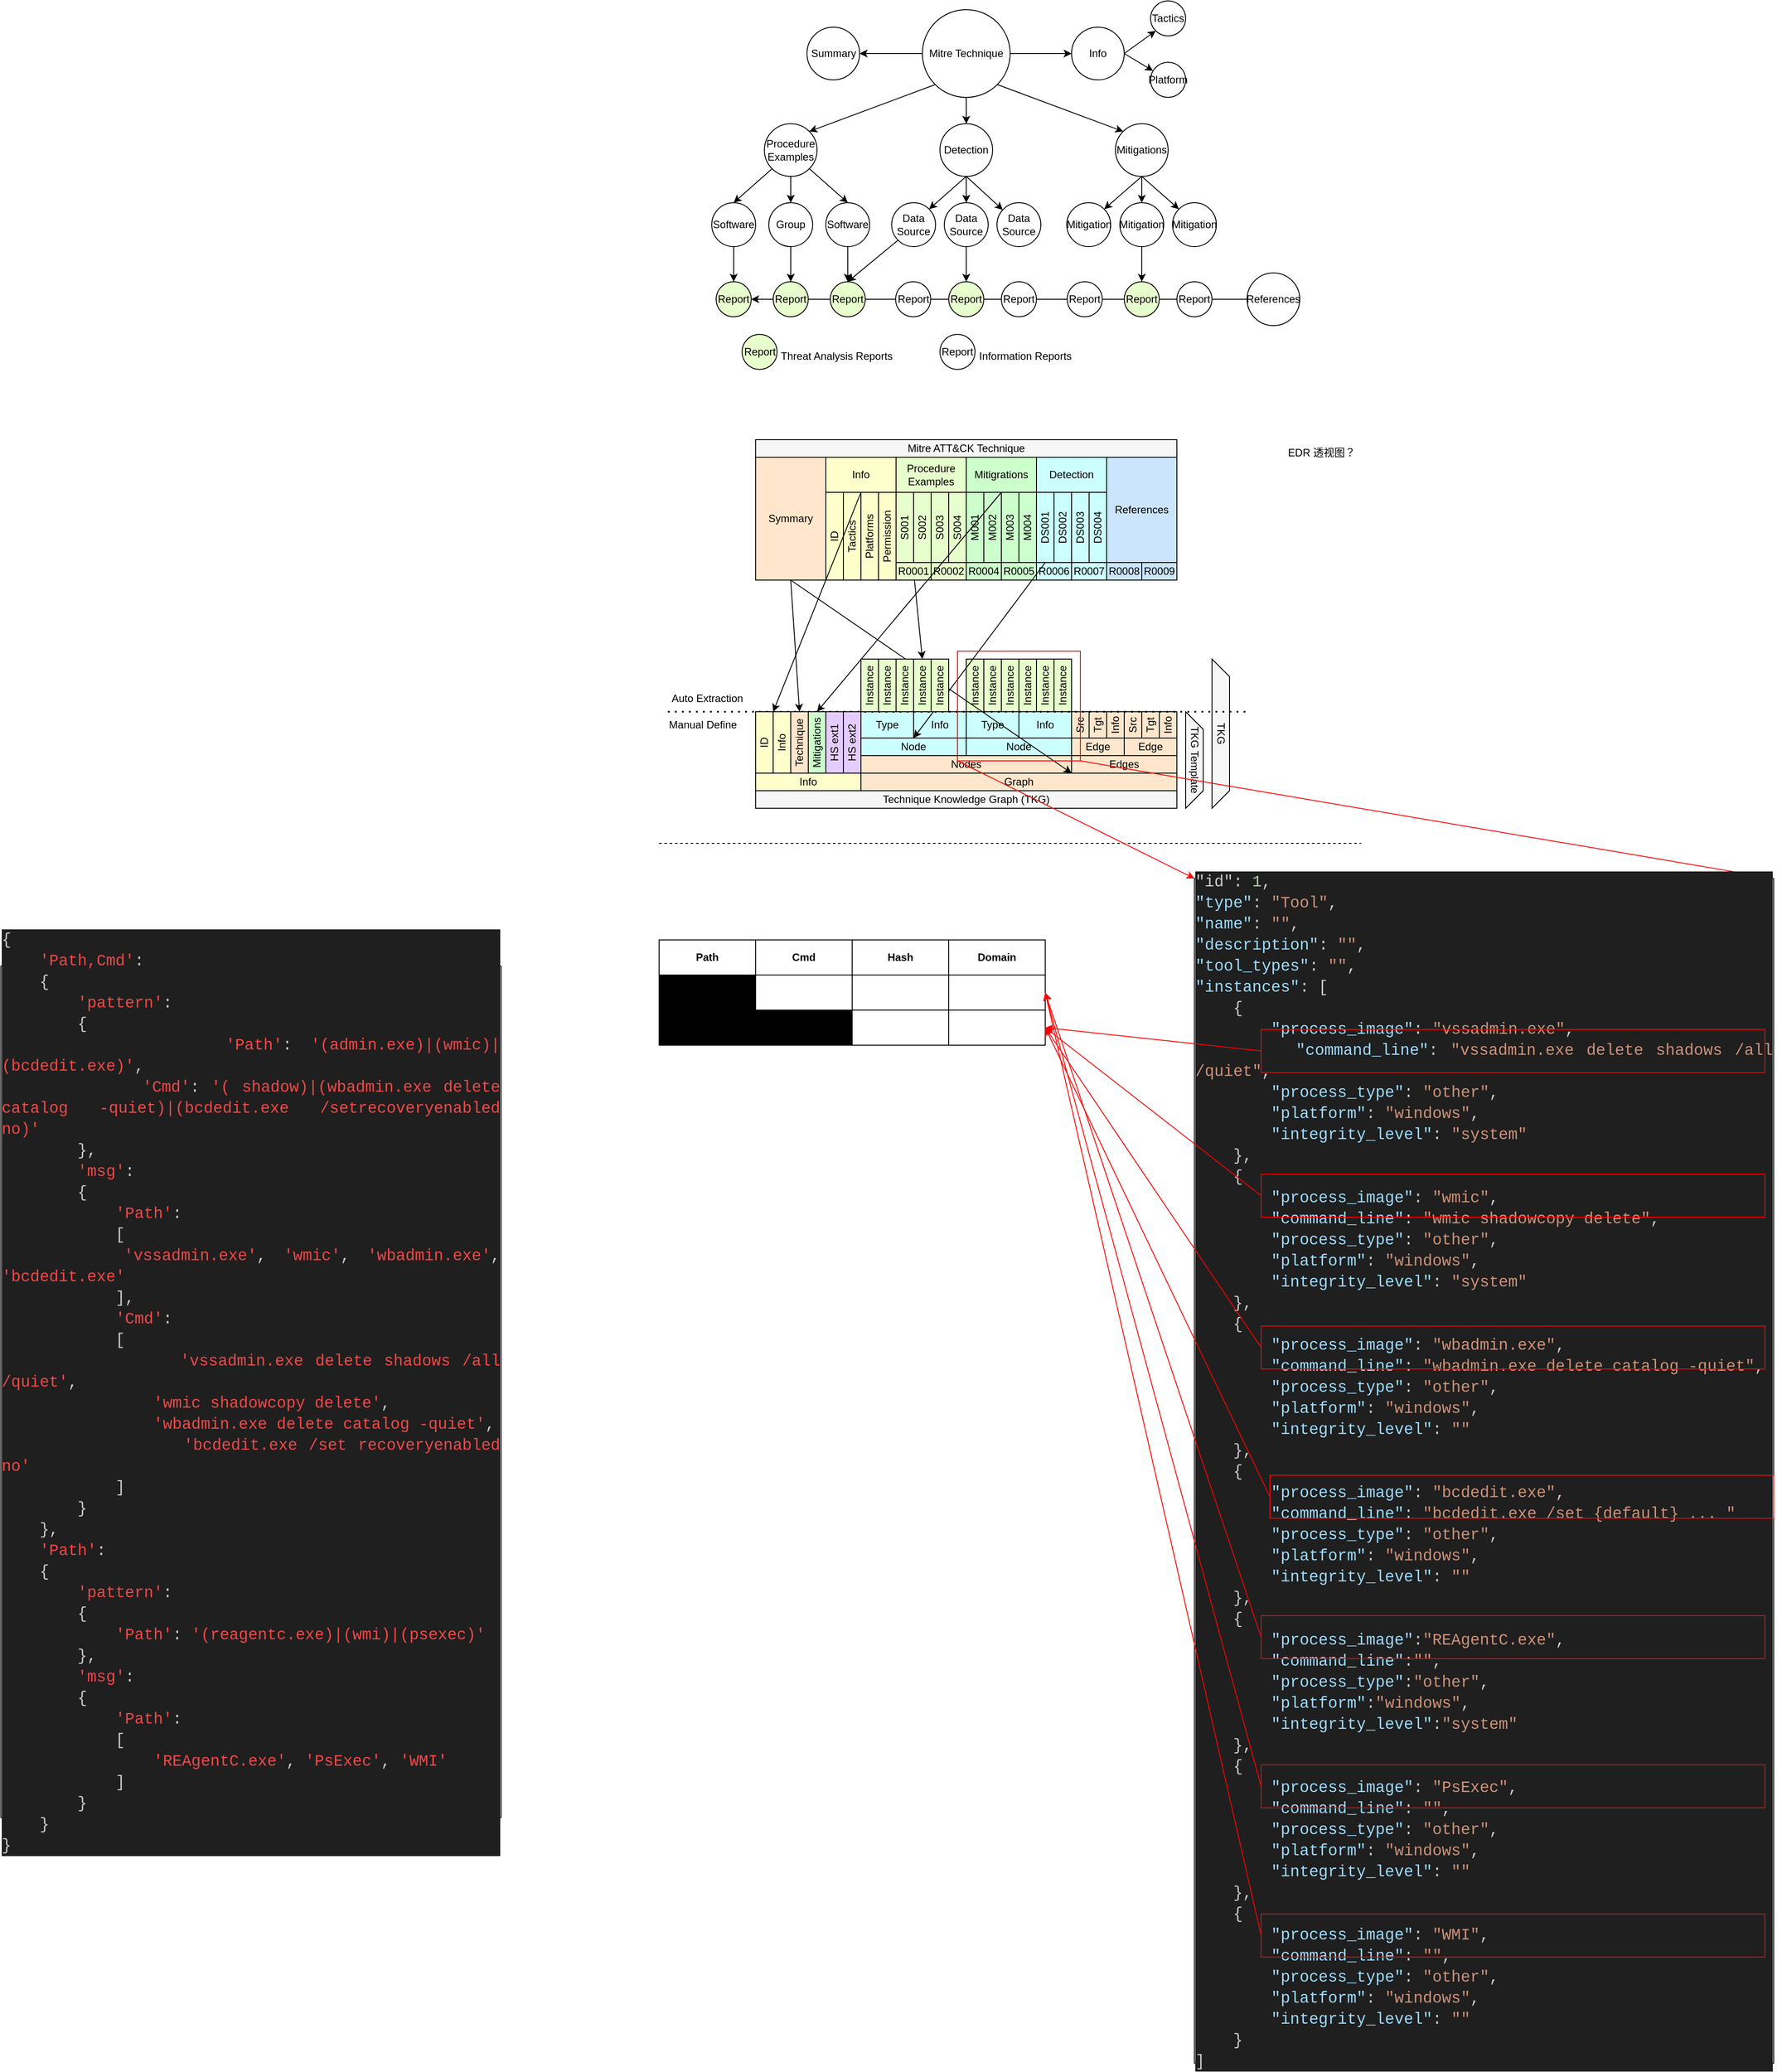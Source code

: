 <mxfile version="21.6.3" type="github">
  <diagram name="第 1 页" id="nwnW5eL0SsdfpGa8sib5">
    <mxGraphModel dx="2166" dy="597" grid="1" gridSize="10" guides="1" tooltips="1" connect="1" arrows="1" fold="1" page="1" pageScale="1" pageWidth="827" pageHeight="1169" math="0" shadow="0">
      <root>
        <mxCell id="0" />
        <mxCell id="1" parent="0" />
        <mxCell id="n1T2FooysK7BnJ97oA4Y-1" value="" style="endArrow=none;dashed=1;html=1;rounded=0;" edge="1" parent="1">
          <mxGeometry width="50" height="50" relative="1" as="geometry">
            <mxPoint x="10" y="1100" as="sourcePoint" />
            <mxPoint x="810" y="1100" as="targetPoint" />
          </mxGeometry>
        </mxCell>
        <mxCell id="n1T2FooysK7BnJ97oA4Y-2" value="" style="endArrow=classic;html=1;rounded=0;exitX=0;exitY=0.5;exitDx=0;exitDy=0;entryX=1;entryY=0.5;entryDx=0;entryDy=0;" edge="1" parent="1" source="n1T2FooysK7BnJ97oA4Y-9" target="n1T2FooysK7BnJ97oA4Y-10">
          <mxGeometry width="50" height="50" relative="1" as="geometry">
            <mxPoint x="235" y="410" as="sourcePoint" />
            <mxPoint x="235" y="470" as="targetPoint" />
          </mxGeometry>
        </mxCell>
        <mxCell id="n1T2FooysK7BnJ97oA4Y-3" value="Mitre Technique" style="ellipse;whiteSpace=wrap;html=1;aspect=fixed;" vertex="1" parent="1">
          <mxGeometry x="310" y="150" width="100" height="100" as="geometry" />
        </mxCell>
        <mxCell id="n1T2FooysK7BnJ97oA4Y-4" value="Summary" style="ellipse;whiteSpace=wrap;html=1;aspect=fixed;fillColor=#FFFFFF;" vertex="1" parent="1">
          <mxGeometry x="178.5" y="170" width="60" height="60" as="geometry" />
        </mxCell>
        <mxCell id="n1T2FooysK7BnJ97oA4Y-5" value="Procedure&lt;br&gt;Examples" style="ellipse;whiteSpace=wrap;html=1;aspect=fixed;" vertex="1" parent="1">
          <mxGeometry x="130" y="280" width="60" height="60" as="geometry" />
        </mxCell>
        <mxCell id="n1T2FooysK7BnJ97oA4Y-6" value="Software" style="ellipse;whiteSpace=wrap;html=1;aspect=fixed;" vertex="1" parent="1">
          <mxGeometry x="70" y="370" width="50" height="50" as="geometry" />
        </mxCell>
        <mxCell id="n1T2FooysK7BnJ97oA4Y-7" value="Mitigations" style="ellipse;whiteSpace=wrap;html=1;aspect=fixed;" vertex="1" parent="1">
          <mxGeometry x="530" y="280" width="60" height="60" as="geometry" />
        </mxCell>
        <mxCell id="n1T2FooysK7BnJ97oA4Y-8" value="Mitigation" style="ellipse;whiteSpace=wrap;html=1;aspect=fixed;" vertex="1" parent="1">
          <mxGeometry x="595" y="370" width="50" height="50" as="geometry" />
        </mxCell>
        <mxCell id="n1T2FooysK7BnJ97oA4Y-9" value="References" style="ellipse;whiteSpace=wrap;html=1;aspect=fixed;" vertex="1" parent="1">
          <mxGeometry x="680" y="450" width="60" height="60" as="geometry" />
        </mxCell>
        <mxCell id="n1T2FooysK7BnJ97oA4Y-10" value="Report" style="ellipse;whiteSpace=wrap;html=1;aspect=fixed;fillColor=#E6FFCC;" vertex="1" parent="1">
          <mxGeometry x="75" y="460" width="40" height="40" as="geometry" />
        </mxCell>
        <mxCell id="n1T2FooysK7BnJ97oA4Y-11" value="Group" style="ellipse;whiteSpace=wrap;html=1;aspect=fixed;" vertex="1" parent="1">
          <mxGeometry x="135" y="370" width="50" height="50" as="geometry" />
        </mxCell>
        <mxCell id="n1T2FooysK7BnJ97oA4Y-12" value="Report" style="ellipse;whiteSpace=wrap;html=1;aspect=fixed;fillColor=#E6FFCC;" vertex="1" parent="1">
          <mxGeometry x="140" y="460" width="40" height="40" as="geometry" />
        </mxCell>
        <mxCell id="n1T2FooysK7BnJ97oA4Y-13" value="Report" style="ellipse;whiteSpace=wrap;html=1;aspect=fixed;" vertex="1" parent="1">
          <mxGeometry x="279.5" y="460" width="40" height="40" as="geometry" />
        </mxCell>
        <mxCell id="n1T2FooysK7BnJ97oA4Y-14" value="Mitigation" style="ellipse;whiteSpace=wrap;html=1;aspect=fixed;" vertex="1" parent="1">
          <mxGeometry x="535" y="370" width="50" height="50" as="geometry" />
        </mxCell>
        <mxCell id="n1T2FooysK7BnJ97oA4Y-15" value="" style="endArrow=classic;html=1;rounded=0;entryX=1;entryY=0.5;entryDx=0;entryDy=0;exitX=0;exitY=0.5;exitDx=0;exitDy=0;" edge="1" parent="1" source="n1T2FooysK7BnJ97oA4Y-3" target="n1T2FooysK7BnJ97oA4Y-4">
          <mxGeometry width="50" height="50" relative="1" as="geometry">
            <mxPoint x="460.0" y="50" as="sourcePoint" />
            <mxPoint x="530" y="200" as="targetPoint" />
          </mxGeometry>
        </mxCell>
        <mxCell id="n1T2FooysK7BnJ97oA4Y-16" value="" style="endArrow=classic;html=1;rounded=0;entryX=1;entryY=0;entryDx=0;entryDy=0;exitX=0;exitY=1;exitDx=0;exitDy=0;" edge="1" parent="1" source="n1T2FooysK7BnJ97oA4Y-3" target="n1T2FooysK7BnJ97oA4Y-5">
          <mxGeometry width="50" height="50" relative="1" as="geometry">
            <mxPoint x="320" y="210" as="sourcePoint" />
            <mxPoint x="250" y="210" as="targetPoint" />
          </mxGeometry>
        </mxCell>
        <mxCell id="n1T2FooysK7BnJ97oA4Y-17" value="" style="endArrow=classic;html=1;rounded=0;entryX=0;entryY=0;entryDx=0;entryDy=0;exitX=1;exitY=1;exitDx=0;exitDy=0;" edge="1" parent="1" source="n1T2FooysK7BnJ97oA4Y-3" target="n1T2FooysK7BnJ97oA4Y-7">
          <mxGeometry width="50" height="50" relative="1" as="geometry">
            <mxPoint x="330" y="220" as="sourcePoint" />
            <mxPoint x="260" y="220" as="targetPoint" />
          </mxGeometry>
        </mxCell>
        <mxCell id="n1T2FooysK7BnJ97oA4Y-18" value="" style="endArrow=classic;html=1;rounded=0;entryX=0.5;entryY=0;entryDx=0;entryDy=0;exitX=0;exitY=1;exitDx=0;exitDy=0;" edge="1" parent="1" source="n1T2FooysK7BnJ97oA4Y-5" target="n1T2FooysK7BnJ97oA4Y-6">
          <mxGeometry width="50" height="50" relative="1" as="geometry">
            <mxPoint x="245" y="235" as="sourcePoint" />
            <mxPoint x="191" y="289" as="targetPoint" />
          </mxGeometry>
        </mxCell>
        <mxCell id="n1T2FooysK7BnJ97oA4Y-19" value="" style="endArrow=classic;html=1;rounded=0;exitX=0.5;exitY=1;exitDx=0;exitDy=0;" edge="1" parent="1" source="n1T2FooysK7BnJ97oA4Y-5" target="n1T2FooysK7BnJ97oA4Y-11">
          <mxGeometry width="50" height="50" relative="1" as="geometry">
            <mxPoint x="149" y="331" as="sourcePoint" />
            <mxPoint x="105" y="370" as="targetPoint" />
          </mxGeometry>
        </mxCell>
        <mxCell id="n1T2FooysK7BnJ97oA4Y-20" value="" style="endArrow=classic;html=1;rounded=0;entryX=0.5;entryY=0;entryDx=0;entryDy=0;exitX=1;exitY=1;exitDx=0;exitDy=0;" edge="1" parent="1" source="n1T2FooysK7BnJ97oA4Y-5" target="n1T2FooysK7BnJ97oA4Y-35">
          <mxGeometry width="50" height="50" relative="1" as="geometry">
            <mxPoint x="159" y="341" as="sourcePoint" />
            <mxPoint x="115" y="380" as="targetPoint" />
          </mxGeometry>
        </mxCell>
        <mxCell id="n1T2FooysK7BnJ97oA4Y-21" value="" style="endArrow=classic;html=1;rounded=0;entryX=0.5;entryY=0;entryDx=0;entryDy=0;exitX=0.5;exitY=1;exitDx=0;exitDy=0;" edge="1" parent="1" source="n1T2FooysK7BnJ97oA4Y-6" target="n1T2FooysK7BnJ97oA4Y-10">
          <mxGeometry width="50" height="50" relative="1" as="geometry">
            <mxPoint x="239" y="341" as="sourcePoint" />
            <mxPoint x="195" y="380" as="targetPoint" />
          </mxGeometry>
        </mxCell>
        <mxCell id="n1T2FooysK7BnJ97oA4Y-22" value="" style="endArrow=classic;html=1;rounded=0;entryX=0.5;entryY=0;entryDx=0;entryDy=0;exitX=0.5;exitY=1;exitDx=0;exitDy=0;" edge="1" parent="1" source="n1T2FooysK7BnJ97oA4Y-11" target="n1T2FooysK7BnJ97oA4Y-12">
          <mxGeometry width="50" height="50" relative="1" as="geometry">
            <mxPoint x="213" y="423" as="sourcePoint" />
            <mxPoint x="315" y="490" as="targetPoint" />
          </mxGeometry>
        </mxCell>
        <mxCell id="n1T2FooysK7BnJ97oA4Y-23" value="" style="endArrow=classic;html=1;rounded=0;exitX=0.5;exitY=1;exitDx=0;exitDy=0;" edge="1" parent="1" source="n1T2FooysK7BnJ97oA4Y-35" target="n1T2FooysK7BnJ97oA4Y-36">
          <mxGeometry width="50" height="50" relative="1" as="geometry">
            <mxPoint x="223" y="433" as="sourcePoint" />
            <mxPoint x="256.883" y="486.883" as="targetPoint" />
          </mxGeometry>
        </mxCell>
        <mxCell id="n1T2FooysK7BnJ97oA4Y-24" value="" style="endArrow=classic;html=1;rounded=0;entryX=0;entryY=0;entryDx=0;entryDy=0;exitX=0.5;exitY=1;exitDx=0;exitDy=0;" edge="1" parent="1" source="n1T2FooysK7BnJ97oA4Y-7" target="n1T2FooysK7BnJ97oA4Y-8">
          <mxGeometry width="50" height="50" relative="1" as="geometry">
            <mxPoint x="530" y="240" as="sourcePoint" />
            <mxPoint x="600" y="240" as="targetPoint" />
          </mxGeometry>
        </mxCell>
        <mxCell id="n1T2FooysK7BnJ97oA4Y-25" value="" style="endArrow=classic;html=1;rounded=0;entryX=0.5;entryY=0;entryDx=0;entryDy=0;exitX=0.5;exitY=1;exitDx=0;exitDy=0;" edge="1" parent="1" source="n1T2FooysK7BnJ97oA4Y-7" target="n1T2FooysK7BnJ97oA4Y-14">
          <mxGeometry width="50" height="50" relative="1" as="geometry">
            <mxPoint x="540" y="250" as="sourcePoint" />
            <mxPoint x="610" y="250" as="targetPoint" />
          </mxGeometry>
        </mxCell>
        <mxCell id="n1T2FooysK7BnJ97oA4Y-26" value="" style="endArrow=classic;html=1;rounded=0;entryX=1;entryY=0;entryDx=0;entryDy=0;exitX=0.5;exitY=1;exitDx=0;exitDy=0;" edge="1" parent="1" source="n1T2FooysK7BnJ97oA4Y-7" target="n1T2FooysK7BnJ97oA4Y-42">
          <mxGeometry width="50" height="50" relative="1" as="geometry">
            <mxPoint x="550" y="260" as="sourcePoint" />
            <mxPoint x="620" y="260" as="targetPoint" />
          </mxGeometry>
        </mxCell>
        <mxCell id="n1T2FooysK7BnJ97oA4Y-27" value="Threat Analysis Reports" style="text;html=1;strokeColor=none;fillColor=none;align=center;verticalAlign=middle;whiteSpace=wrap;rounded=0;" vertex="1" parent="1">
          <mxGeometry x="145" y="530" width="135" height="30" as="geometry" />
        </mxCell>
        <mxCell id="n1T2FooysK7BnJ97oA4Y-28" value="Information Reports" style="text;html=1;strokeColor=none;fillColor=none;align=center;verticalAlign=middle;whiteSpace=wrap;rounded=0;" vertex="1" parent="1">
          <mxGeometry x="360" y="530" width="135" height="30" as="geometry" />
        </mxCell>
        <mxCell id="n1T2FooysK7BnJ97oA4Y-29" value="Info" style="ellipse;whiteSpace=wrap;html=1;aspect=fixed;" vertex="1" parent="1">
          <mxGeometry x="480" y="170" width="60" height="60" as="geometry" />
        </mxCell>
        <mxCell id="n1T2FooysK7BnJ97oA4Y-30" value="Tactics" style="ellipse;whiteSpace=wrap;html=1;aspect=fixed;" vertex="1" parent="1">
          <mxGeometry x="570" y="140" width="40" height="40" as="geometry" />
        </mxCell>
        <mxCell id="n1T2FooysK7BnJ97oA4Y-31" value="Platform" style="ellipse;whiteSpace=wrap;html=1;aspect=fixed;" vertex="1" parent="1">
          <mxGeometry x="570" y="210" width="40" height="40" as="geometry" />
        </mxCell>
        <mxCell id="n1T2FooysK7BnJ97oA4Y-32" value="" style="endArrow=classic;html=1;rounded=0;entryX=0;entryY=1;entryDx=0;entryDy=0;exitX=1;exitY=0.5;exitDx=0;exitDy=0;" edge="1" parent="1" source="n1T2FooysK7BnJ97oA4Y-29" target="n1T2FooysK7BnJ97oA4Y-30">
          <mxGeometry width="50" height="50" relative="1" as="geometry">
            <mxPoint x="524.5" y="185" as="sourcePoint" />
            <mxPoint x="584.5" y="120" as="targetPoint" />
          </mxGeometry>
        </mxCell>
        <mxCell id="n1T2FooysK7BnJ97oA4Y-33" value="" style="endArrow=classic;html=1;rounded=0;exitX=1;exitY=0.5;exitDx=0;exitDy=0;" edge="1" parent="1" source="n1T2FooysK7BnJ97oA4Y-29" target="n1T2FooysK7BnJ97oA4Y-31">
          <mxGeometry width="50" height="50" relative="1" as="geometry">
            <mxPoint x="535.5" y="189" as="sourcePoint" />
            <mxPoint x="604.5" y="200" as="targetPoint" />
          </mxGeometry>
        </mxCell>
        <mxCell id="n1T2FooysK7BnJ97oA4Y-34" value="" style="endArrow=classic;html=1;rounded=0;entryX=0;entryY=0.5;entryDx=0;entryDy=0;exitX=1;exitY=0.5;exitDx=0;exitDy=0;" edge="1" parent="1" source="n1T2FooysK7BnJ97oA4Y-3" target="n1T2FooysK7BnJ97oA4Y-29">
          <mxGeometry width="50" height="50" relative="1" as="geometry">
            <mxPoint x="405" y="245" as="sourcePoint" />
            <mxPoint x="459" y="299" as="targetPoint" />
          </mxGeometry>
        </mxCell>
        <mxCell id="n1T2FooysK7BnJ97oA4Y-35" value="Software" style="ellipse;whiteSpace=wrap;html=1;aspect=fixed;" vertex="1" parent="1">
          <mxGeometry x="200" y="370" width="50" height="50" as="geometry" />
        </mxCell>
        <mxCell id="n1T2FooysK7BnJ97oA4Y-36" value="Report" style="ellipse;whiteSpace=wrap;html=1;aspect=fixed;fillColor=#E6FFCC;" vertex="1" parent="1">
          <mxGeometry x="205" y="460" width="40" height="40" as="geometry" />
        </mxCell>
        <mxCell id="n1T2FooysK7BnJ97oA4Y-37" value="Report" style="ellipse;whiteSpace=wrap;html=1;aspect=fixed;fillColor=#E6FFCC;" vertex="1" parent="1">
          <mxGeometry x="340" y="460" width="40" height="40" as="geometry" />
        </mxCell>
        <mxCell id="n1T2FooysK7BnJ97oA4Y-38" value="Report" style="ellipse;whiteSpace=wrap;html=1;aspect=fixed;fillColor=#E6FFCC;" vertex="1" parent="1">
          <mxGeometry x="540" y="460" width="40" height="40" as="geometry" />
        </mxCell>
        <mxCell id="n1T2FooysK7BnJ97oA4Y-39" value="Report" style="ellipse;whiteSpace=wrap;html=1;aspect=fixed;fillColor=#FFFFFF;" vertex="1" parent="1">
          <mxGeometry x="600" y="460" width="40" height="40" as="geometry" />
        </mxCell>
        <mxCell id="n1T2FooysK7BnJ97oA4Y-40" value="" style="endArrow=classic;html=1;rounded=0;exitX=0.5;exitY=1;exitDx=0;exitDy=0;" edge="1" parent="1" source="n1T2FooysK7BnJ97oA4Y-14" target="n1T2FooysK7BnJ97oA4Y-38">
          <mxGeometry width="50" height="50" relative="1" as="geometry">
            <mxPoint x="430" y="370" as="sourcePoint" />
            <mxPoint x="413" y="500" as="targetPoint" />
          </mxGeometry>
        </mxCell>
        <mxCell id="n1T2FooysK7BnJ97oA4Y-41" value="Report" style="ellipse;whiteSpace=wrap;html=1;aspect=fixed;" vertex="1" parent="1">
          <mxGeometry x="475" y="460" width="40" height="40" as="geometry" />
        </mxCell>
        <mxCell id="n1T2FooysK7BnJ97oA4Y-42" value="Mitigation" style="ellipse;whiteSpace=wrap;html=1;aspect=fixed;" vertex="1" parent="1">
          <mxGeometry x="474.5" y="370" width="50" height="50" as="geometry" />
        </mxCell>
        <mxCell id="n1T2FooysK7BnJ97oA4Y-43" value="Mitre ATT&amp;amp;CK Technique" style="rounded=0;whiteSpace=wrap;html=1;fillColor=#F6F6F6;" vertex="1" parent="1">
          <mxGeometry x="120" y="640" width="480" height="20" as="geometry" />
        </mxCell>
        <mxCell id="n1T2FooysK7BnJ97oA4Y-44" value="Symmary" style="rounded=0;whiteSpace=wrap;html=1;fillColor=#FFE6CC;" vertex="1" parent="1">
          <mxGeometry x="120" y="660" width="80" height="140" as="geometry" />
        </mxCell>
        <mxCell id="n1T2FooysK7BnJ97oA4Y-45" value="Info" style="rounded=0;whiteSpace=wrap;html=1;fillColor=#FFFFCC;" vertex="1" parent="1">
          <mxGeometry x="200" y="660" width="80" height="40" as="geometry" />
        </mxCell>
        <mxCell id="n1T2FooysK7BnJ97oA4Y-46" value="References" style="rounded=0;whiteSpace=wrap;html=1;fillColor=#CCE5FF;" vertex="1" parent="1">
          <mxGeometry x="520" y="660" width="80" height="120" as="geometry" />
        </mxCell>
        <mxCell id="n1T2FooysK7BnJ97oA4Y-47" value="Detection" style="rounded=0;whiteSpace=wrap;html=1;fillColor=#CCFFFF;" vertex="1" parent="1">
          <mxGeometry x="440" y="660" width="80" height="40" as="geometry" />
        </mxCell>
        <mxCell id="n1T2FooysK7BnJ97oA4Y-48" value="Mitigrations" style="rounded=0;whiteSpace=wrap;html=1;fillColor=#CCFFCC;" vertex="1" parent="1">
          <mxGeometry x="360" y="660" width="80" height="40" as="geometry" />
        </mxCell>
        <mxCell id="n1T2FooysK7BnJ97oA4Y-49" value="Procedure&lt;br&gt;Examples" style="rounded=0;whiteSpace=wrap;html=1;fillColor=#E6FFCC;" vertex="1" parent="1">
          <mxGeometry x="280" y="660" width="80" height="40" as="geometry" />
        </mxCell>
        <mxCell id="n1T2FooysK7BnJ97oA4Y-50" value="" style="group;rotation=-90;fillColor=#CCFFFF;" vertex="1" connectable="0" parent="1">
          <mxGeometry x="440" y="700" width="80" height="80" as="geometry" />
        </mxCell>
        <mxCell id="n1T2FooysK7BnJ97oA4Y-51" value="DS004" style="rounded=0;whiteSpace=wrap;html=1;rotation=-90;fillColor=#CCFFFF;" vertex="1" parent="n1T2FooysK7BnJ97oA4Y-50">
          <mxGeometry x="30" y="30" width="80" height="20" as="geometry" />
        </mxCell>
        <mxCell id="n1T2FooysK7BnJ97oA4Y-52" value="DS003" style="rounded=0;whiteSpace=wrap;html=1;rotation=-90;fillColor=#CCFFFF;" vertex="1" parent="n1T2FooysK7BnJ97oA4Y-50">
          <mxGeometry x="10" y="30" width="80" height="20" as="geometry" />
        </mxCell>
        <mxCell id="n1T2FooysK7BnJ97oA4Y-53" value="DS002" style="rounded=0;whiteSpace=wrap;html=1;rotation=-90;fillColor=#CCFFFF;" vertex="1" parent="n1T2FooysK7BnJ97oA4Y-50">
          <mxGeometry x="-10" y="30" width="80" height="20" as="geometry" />
        </mxCell>
        <mxCell id="n1T2FooysK7BnJ97oA4Y-54" value="DS001" style="rounded=0;whiteSpace=wrap;html=1;rotation=-90;fillColor=#CCFFFF;" vertex="1" parent="n1T2FooysK7BnJ97oA4Y-50">
          <mxGeometry x="-30" y="30" width="80" height="20" as="geometry" />
        </mxCell>
        <mxCell id="n1T2FooysK7BnJ97oA4Y-55" value="" style="group;rotation=-90;fillColor=#CCFFCC;" vertex="1" connectable="0" parent="1">
          <mxGeometry x="360" y="700" width="80" height="80" as="geometry" />
        </mxCell>
        <mxCell id="n1T2FooysK7BnJ97oA4Y-56" value="M004" style="rounded=0;whiteSpace=wrap;html=1;rotation=-90;fillColor=#CCFFCC;" vertex="1" parent="n1T2FooysK7BnJ97oA4Y-55">
          <mxGeometry x="30" y="30" width="80" height="20" as="geometry" />
        </mxCell>
        <mxCell id="n1T2FooysK7BnJ97oA4Y-57" value="M003" style="rounded=0;whiteSpace=wrap;html=1;rotation=-90;fillColor=#CCFFCC;" vertex="1" parent="n1T2FooysK7BnJ97oA4Y-55">
          <mxGeometry x="10" y="30" width="80" height="20" as="geometry" />
        </mxCell>
        <mxCell id="n1T2FooysK7BnJ97oA4Y-58" value="M002" style="rounded=0;whiteSpace=wrap;html=1;rotation=-90;fillColor=#CCFFCC;" vertex="1" parent="n1T2FooysK7BnJ97oA4Y-55">
          <mxGeometry x="-10" y="30" width="80" height="20" as="geometry" />
        </mxCell>
        <mxCell id="n1T2FooysK7BnJ97oA4Y-59" value="M001" style="rounded=0;whiteSpace=wrap;html=1;rotation=-90;fillColor=#CCFFCC;" vertex="1" parent="n1T2FooysK7BnJ97oA4Y-55">
          <mxGeometry x="-30" y="30" width="80" height="20" as="geometry" />
        </mxCell>
        <mxCell id="n1T2FooysK7BnJ97oA4Y-60" value="" style="group;rotation=-90;fillColor=#E6FFCC;" vertex="1" connectable="0" parent="1">
          <mxGeometry x="280" y="700" width="80" height="80" as="geometry" />
        </mxCell>
        <mxCell id="n1T2FooysK7BnJ97oA4Y-61" value="S004" style="rounded=0;whiteSpace=wrap;html=1;rotation=-90;fillColor=#E6FFCC;" vertex="1" parent="n1T2FooysK7BnJ97oA4Y-60">
          <mxGeometry x="30" y="30" width="80" height="20" as="geometry" />
        </mxCell>
        <mxCell id="n1T2FooysK7BnJ97oA4Y-62" value="S003" style="rounded=0;whiteSpace=wrap;html=1;rotation=-90;fillColor=#E6FFCC;" vertex="1" parent="n1T2FooysK7BnJ97oA4Y-60">
          <mxGeometry x="10" y="30" width="80" height="20" as="geometry" />
        </mxCell>
        <mxCell id="n1T2FooysK7BnJ97oA4Y-63" value="S002" style="rounded=0;whiteSpace=wrap;html=1;rotation=-90;fillColor=#E6FFCC;" vertex="1" parent="n1T2FooysK7BnJ97oA4Y-60">
          <mxGeometry x="-10" y="30" width="80" height="20" as="geometry" />
        </mxCell>
        <mxCell id="n1T2FooysK7BnJ97oA4Y-64" value="S001" style="rounded=0;whiteSpace=wrap;html=1;rotation=-90;fillColor=#E6FFCC;" vertex="1" parent="n1T2FooysK7BnJ97oA4Y-60">
          <mxGeometry x="-30" y="30" width="80" height="20" as="geometry" />
        </mxCell>
        <mxCell id="n1T2FooysK7BnJ97oA4Y-65" value="R0008" style="rounded=0;whiteSpace=wrap;html=1;fillColor=#CCE5FF;" vertex="1" parent="1">
          <mxGeometry x="520" y="780" width="40" height="20" as="geometry" />
        </mxCell>
        <mxCell id="n1T2FooysK7BnJ97oA4Y-66" value="R0009" style="rounded=0;whiteSpace=wrap;html=1;fillColor=#CCE5FF;" vertex="1" parent="1">
          <mxGeometry x="560" y="780" width="40" height="20" as="geometry" />
        </mxCell>
        <mxCell id="n1T2FooysK7BnJ97oA4Y-67" value="R0005" style="rounded=0;whiteSpace=wrap;html=1;fillColor=#CCFFCC;" vertex="1" parent="1">
          <mxGeometry x="400" y="780" width="40" height="20" as="geometry" />
        </mxCell>
        <mxCell id="n1T2FooysK7BnJ97oA4Y-68" value="R0006" style="rounded=0;whiteSpace=wrap;html=1;fillColor=#CCFFFF;" vertex="1" parent="1">
          <mxGeometry x="440" y="780" width="40" height="20" as="geometry" />
        </mxCell>
        <mxCell id="n1T2FooysK7BnJ97oA4Y-69" value="R0007" style="rounded=0;whiteSpace=wrap;html=1;fillColor=#CCFFFF;" vertex="1" parent="1">
          <mxGeometry x="480" y="780" width="40" height="20" as="geometry" />
        </mxCell>
        <mxCell id="n1T2FooysK7BnJ97oA4Y-70" value="R0001" style="rounded=0;whiteSpace=wrap;html=1;fillColor=#E6FFCC;" vertex="1" parent="1">
          <mxGeometry x="280" y="780" width="40" height="20" as="geometry" />
        </mxCell>
        <mxCell id="n1T2FooysK7BnJ97oA4Y-71" value="R0002" style="rounded=0;whiteSpace=wrap;html=1;fillColor=#E6FFCC;" vertex="1" parent="1">
          <mxGeometry x="320" y="780" width="40" height="20" as="geometry" />
        </mxCell>
        <mxCell id="n1T2FooysK7BnJ97oA4Y-72" value="R0004" style="rounded=0;whiteSpace=wrap;html=1;fillColor=#CCFFCC;" vertex="1" parent="1">
          <mxGeometry x="360" y="780" width="40" height="20" as="geometry" />
        </mxCell>
        <mxCell id="n1T2FooysK7BnJ97oA4Y-73" value="Permission" style="rounded=0;whiteSpace=wrap;html=1;rotation=-90;container=0;fillColor=#FFFFCC;" vertex="1" parent="1">
          <mxGeometry x="220" y="740" width="100" height="20" as="geometry" />
        </mxCell>
        <mxCell id="n1T2FooysK7BnJ97oA4Y-74" value="Platforms" style="rounded=0;whiteSpace=wrap;html=1;rotation=-90;container=0;fillColor=#FFFFCC;" vertex="1" parent="1">
          <mxGeometry x="200" y="740" width="100" height="20" as="geometry" />
        </mxCell>
        <mxCell id="n1T2FooysK7BnJ97oA4Y-75" value="Tactics" style="rounded=0;whiteSpace=wrap;html=1;rotation=-90;container=0;fillColor=#FFFFCC;" vertex="1" parent="1">
          <mxGeometry x="180" y="740" width="100" height="20" as="geometry" />
        </mxCell>
        <mxCell id="n1T2FooysK7BnJ97oA4Y-76" value="ID" style="rounded=0;whiteSpace=wrap;html=1;rotation=-90;container=0;fillColor=#FFFFCC;" vertex="1" parent="1">
          <mxGeometry x="160" y="740" width="100" height="20" as="geometry" />
        </mxCell>
        <mxCell id="n1T2FooysK7BnJ97oA4Y-77" value="Detection" style="ellipse;whiteSpace=wrap;html=1;aspect=fixed;" vertex="1" parent="1">
          <mxGeometry x="330" y="280" width="60" height="60" as="geometry" />
        </mxCell>
        <mxCell id="n1T2FooysK7BnJ97oA4Y-78" value="Report" style="ellipse;whiteSpace=wrap;html=1;aspect=fixed;" vertex="1" parent="1">
          <mxGeometry x="400" y="460" width="40" height="40" as="geometry" />
        </mxCell>
        <mxCell id="n1T2FooysK7BnJ97oA4Y-79" value="Data&lt;br&gt;Source" style="ellipse;whiteSpace=wrap;html=1;aspect=fixed;" vertex="1" parent="1">
          <mxGeometry x="335" y="370" width="50" height="50" as="geometry" />
        </mxCell>
        <mxCell id="n1T2FooysK7BnJ97oA4Y-80" value="Data&lt;br&gt;Source" style="ellipse;whiteSpace=wrap;html=1;aspect=fixed;" vertex="1" parent="1">
          <mxGeometry x="275" y="370" width="50" height="50" as="geometry" />
        </mxCell>
        <mxCell id="n1T2FooysK7BnJ97oA4Y-81" value="Data&lt;br&gt;Source" style="ellipse;whiteSpace=wrap;html=1;aspect=fixed;" vertex="1" parent="1">
          <mxGeometry x="395" y="370" width="50" height="50" as="geometry" />
        </mxCell>
        <mxCell id="n1T2FooysK7BnJ97oA4Y-82" value="" style="endArrow=classic;html=1;rounded=0;exitX=0.5;exitY=1;exitDx=0;exitDy=0;entryX=1;entryY=0;entryDx=0;entryDy=0;" edge="1" parent="1" source="n1T2FooysK7BnJ97oA4Y-77" target="n1T2FooysK7BnJ97oA4Y-80">
          <mxGeometry width="50" height="50" relative="1" as="geometry">
            <mxPoint x="235" y="430" as="sourcePoint" />
            <mxPoint x="235" y="490" as="targetPoint" />
          </mxGeometry>
        </mxCell>
        <mxCell id="n1T2FooysK7BnJ97oA4Y-83" value="" style="endArrow=classic;html=1;rounded=0;" edge="1" parent="1" target="n1T2FooysK7BnJ97oA4Y-79">
          <mxGeometry width="50" height="50" relative="1" as="geometry">
            <mxPoint x="360" y="340" as="sourcePoint" />
            <mxPoint x="310" y="380" as="targetPoint" />
          </mxGeometry>
        </mxCell>
        <mxCell id="n1T2FooysK7BnJ97oA4Y-84" value="" style="endArrow=classic;html=1;rounded=0;exitX=0.5;exitY=1;exitDx=0;exitDy=0;" edge="1" parent="1" source="n1T2FooysK7BnJ97oA4Y-77" target="n1T2FooysK7BnJ97oA4Y-81">
          <mxGeometry width="50" height="50" relative="1" as="geometry">
            <mxPoint x="380" y="360" as="sourcePoint" />
            <mxPoint x="320" y="390" as="targetPoint" />
          </mxGeometry>
        </mxCell>
        <mxCell id="n1T2FooysK7BnJ97oA4Y-85" value="" style="endArrow=classic;html=1;rounded=0;exitX=0.5;exitY=1;exitDx=0;exitDy=0;" edge="1" parent="1" source="n1T2FooysK7BnJ97oA4Y-79" target="n1T2FooysK7BnJ97oA4Y-37">
          <mxGeometry width="50" height="50" relative="1" as="geometry">
            <mxPoint x="235" y="430" as="sourcePoint" />
            <mxPoint x="235" y="490" as="targetPoint" />
          </mxGeometry>
        </mxCell>
        <mxCell id="n1T2FooysK7BnJ97oA4Y-86" value="" style="endArrow=classic;html=1;rounded=0;exitX=0.5;exitY=1;exitDx=0;exitDy=0;" edge="1" parent="1" source="n1T2FooysK7BnJ97oA4Y-3" target="n1T2FooysK7BnJ97oA4Y-77">
          <mxGeometry width="50" height="50" relative="1" as="geometry">
            <mxPoint x="245" y="440" as="sourcePoint" />
            <mxPoint x="245" y="500" as="targetPoint" />
          </mxGeometry>
        </mxCell>
        <mxCell id="n1T2FooysK7BnJ97oA4Y-87" value="Technique Knowledge Graph (TKG)" style="rounded=0;whiteSpace=wrap;html=1;fillColor=#F6F6F6;" vertex="1" parent="1">
          <mxGeometry x="120" y="1040" width="480" height="20" as="geometry" />
        </mxCell>
        <mxCell id="n1T2FooysK7BnJ97oA4Y-88" value="Info" style="rounded=0;whiteSpace=wrap;html=1;fillColor=#FFFFCC;" vertex="1" parent="1">
          <mxGeometry x="120" y="1020" width="120" height="20" as="geometry" />
        </mxCell>
        <mxCell id="n1T2FooysK7BnJ97oA4Y-89" value="Graph" style="rounded=0;whiteSpace=wrap;html=1;fillColor=#FFE6CC;" vertex="1" parent="1">
          <mxGeometry x="240" y="1020" width="360" height="20" as="geometry" />
        </mxCell>
        <mxCell id="n1T2FooysK7BnJ97oA4Y-90" value="Nodes" style="rounded=0;whiteSpace=wrap;html=1;fillColor=#FFE6CC;" vertex="1" parent="1">
          <mxGeometry x="240" y="1000" width="240" height="20" as="geometry" />
        </mxCell>
        <mxCell id="n1T2FooysK7BnJ97oA4Y-91" value="Edges" style="rounded=0;whiteSpace=wrap;html=1;fillColor=#FFE6CC;" vertex="1" parent="1">
          <mxGeometry x="480" y="1000" width="120" height="20" as="geometry" />
        </mxCell>
        <mxCell id="n1T2FooysK7BnJ97oA4Y-92" value="Node" style="rounded=0;whiteSpace=wrap;html=1;fillColor=#CCFFFF;" vertex="1" parent="1">
          <mxGeometry x="240" y="980" width="120" height="20" as="geometry" />
        </mxCell>
        <mxCell id="n1T2FooysK7BnJ97oA4Y-93" value="Node" style="rounded=0;whiteSpace=wrap;html=1;fillColor=#CCFFFF;" vertex="1" parent="1">
          <mxGeometry x="360" y="980" width="120" height="20" as="geometry" />
        </mxCell>
        <mxCell id="n1T2FooysK7BnJ97oA4Y-94" value="Edge" style="rounded=0;whiteSpace=wrap;html=1;fillColor=#FFE6CC;" vertex="1" parent="1">
          <mxGeometry x="480" y="980" width="60" height="20" as="geometry" />
        </mxCell>
        <mxCell id="n1T2FooysK7BnJ97oA4Y-95" value="Edge" style="rounded=0;whiteSpace=wrap;html=1;fillColor=#FFE6CC;" vertex="1" parent="1">
          <mxGeometry x="540" y="980" width="60" height="20" as="geometry" />
        </mxCell>
        <mxCell id="n1T2FooysK7BnJ97oA4Y-96" value="TKG Template" style="shape=trapezoid;perimeter=trapezoidPerimeter;whiteSpace=wrap;html=1;fixedSize=1;rotation=90;fillColor=#F6F6F6;" vertex="1" parent="1">
          <mxGeometry x="565" y="995" width="110" height="20" as="geometry" />
        </mxCell>
        <mxCell id="n1T2FooysK7BnJ97oA4Y-97" value="TKG" style="shape=trapezoid;perimeter=trapezoidPerimeter;whiteSpace=wrap;html=1;fixedSize=1;rotation=90;fillColor=#F6F6F6;" vertex="1" parent="1">
          <mxGeometry x="565" y="965" width="170" height="20" as="geometry" />
        </mxCell>
        <mxCell id="n1T2FooysK7BnJ97oA4Y-98" value="Type" style="rounded=0;whiteSpace=wrap;html=1;fillColor=#CCFFFF;" vertex="1" parent="1">
          <mxGeometry x="240" y="950" width="60" height="30" as="geometry" />
        </mxCell>
        <mxCell id="n1T2FooysK7BnJ97oA4Y-99" value="Info" style="rounded=0;whiteSpace=wrap;html=1;fillColor=#CCFFFF;" vertex="1" parent="1">
          <mxGeometry x="300" y="950" width="60" height="30" as="geometry" />
        </mxCell>
        <mxCell id="n1T2FooysK7BnJ97oA4Y-100" value="Type" style="rounded=0;whiteSpace=wrap;html=1;fillColor=#CCFFFF;" vertex="1" parent="1">
          <mxGeometry x="360" y="950" width="60" height="30" as="geometry" />
        </mxCell>
        <mxCell id="n1T2FooysK7BnJ97oA4Y-101" value="Info" style="rounded=0;whiteSpace=wrap;html=1;fillColor=#CCFFFF;" vertex="1" parent="1">
          <mxGeometry x="420" y="950" width="60" height="30" as="geometry" />
        </mxCell>
        <mxCell id="n1T2FooysK7BnJ97oA4Y-102" value="" style="group;fillColor=#FFE6CC;" vertex="1" connectable="0" parent="1">
          <mxGeometry x="540" y="950" width="60" height="30" as="geometry" />
        </mxCell>
        <mxCell id="n1T2FooysK7BnJ97oA4Y-103" value="Src" style="rounded=0;whiteSpace=wrap;html=1;rotation=-90;fillColor=#FFE6CC;" vertex="1" parent="n1T2FooysK7BnJ97oA4Y-102">
          <mxGeometry x="-5" y="5" width="30" height="20" as="geometry" />
        </mxCell>
        <mxCell id="n1T2FooysK7BnJ97oA4Y-104" value="Tgt" style="rounded=0;whiteSpace=wrap;html=1;rotation=-90;fillColor=#FFE6CC;" vertex="1" parent="n1T2FooysK7BnJ97oA4Y-102">
          <mxGeometry x="15" y="5" width="30" height="20" as="geometry" />
        </mxCell>
        <mxCell id="n1T2FooysK7BnJ97oA4Y-105" value="Info" style="rounded=0;whiteSpace=wrap;html=1;rotation=-90;fillColor=#FFE6CC;" vertex="1" parent="n1T2FooysK7BnJ97oA4Y-102">
          <mxGeometry x="35" y="5" width="30" height="20" as="geometry" />
        </mxCell>
        <mxCell id="n1T2FooysK7BnJ97oA4Y-106" value="" style="group;fillColor=#FFE6CC;" vertex="1" connectable="0" parent="1">
          <mxGeometry x="480" y="950" width="60" height="30" as="geometry" />
        </mxCell>
        <mxCell id="n1T2FooysK7BnJ97oA4Y-107" value="Src" style="rounded=0;whiteSpace=wrap;html=1;rotation=-90;fillColor=#FFE6CC;" vertex="1" parent="n1T2FooysK7BnJ97oA4Y-106">
          <mxGeometry x="-5" y="5" width="30" height="20" as="geometry" />
        </mxCell>
        <mxCell id="n1T2FooysK7BnJ97oA4Y-108" value="Tgt" style="rounded=0;whiteSpace=wrap;html=1;rotation=-90;fillColor=#FFE6CC;" vertex="1" parent="n1T2FooysK7BnJ97oA4Y-106">
          <mxGeometry x="15" y="5" width="30" height="20" as="geometry" />
        </mxCell>
        <mxCell id="n1T2FooysK7BnJ97oA4Y-109" value="Info" style="rounded=0;whiteSpace=wrap;html=1;rotation=-90;fillColor=#FFE6CC;" vertex="1" parent="n1T2FooysK7BnJ97oA4Y-106">
          <mxGeometry x="35" y="5" width="30" height="20" as="geometry" />
        </mxCell>
        <mxCell id="n1T2FooysK7BnJ97oA4Y-110" value="" style="group;rotation=-90;fillColor=#E6FFCC;" vertex="1" connectable="0" parent="1">
          <mxGeometry x="380" y="870" width="60" height="100" as="geometry" />
        </mxCell>
        <mxCell id="n1T2FooysK7BnJ97oA4Y-111" value="Instance" style="rounded=0;whiteSpace=wrap;html=1;rotation=-90;fillColor=#E6FFCC;" vertex="1" parent="n1T2FooysK7BnJ97oA4Y-110">
          <mxGeometry x="-40" y="40" width="60" height="20" as="geometry" />
        </mxCell>
        <mxCell id="n1T2FooysK7BnJ97oA4Y-112" value="Instance" style="rounded=0;whiteSpace=wrap;html=1;rotation=-90;fillColor=#E6FFCC;" vertex="1" parent="n1T2FooysK7BnJ97oA4Y-110">
          <mxGeometry x="-20" y="40" width="60" height="20" as="geometry" />
        </mxCell>
        <mxCell id="n1T2FooysK7BnJ97oA4Y-113" value="Instance" style="rounded=0;whiteSpace=wrap;html=1;rotation=-90;fillColor=#E6FFCC;" vertex="1" parent="n1T2FooysK7BnJ97oA4Y-110">
          <mxGeometry y="40" width="60" height="20" as="geometry" />
        </mxCell>
        <mxCell id="n1T2FooysK7BnJ97oA4Y-114" value="Instance" style="rounded=0;whiteSpace=wrap;html=1;rotation=-90;fillColor=#E6FFCC;" vertex="1" parent="n1T2FooysK7BnJ97oA4Y-110">
          <mxGeometry x="20" y="40" width="60" height="20" as="geometry" />
        </mxCell>
        <mxCell id="n1T2FooysK7BnJ97oA4Y-115" value="Instance" style="rounded=0;whiteSpace=wrap;html=1;rotation=-90;fillColor=#E6FFCC;" vertex="1" parent="n1T2FooysK7BnJ97oA4Y-110">
          <mxGeometry x="40" y="40" width="60" height="20" as="geometry" />
        </mxCell>
        <mxCell id="n1T2FooysK7BnJ97oA4Y-116" value="Instance" style="rounded=0;whiteSpace=wrap;html=1;rotation=-90;fillColor=#E6FFCC;" vertex="1" parent="1">
          <mxGeometry x="440" y="910" width="60" height="20" as="geometry" />
        </mxCell>
        <mxCell id="n1T2FooysK7BnJ97oA4Y-117" value="" style="endArrow=none;dashed=1;html=1;dashPattern=1 3;strokeWidth=2;rounded=0;exitX=0;exitY=1;exitDx=0;exitDy=0;" edge="1" parent="1" source="n1T2FooysK7BnJ97oA4Y-119">
          <mxGeometry width="50" height="50" relative="1" as="geometry">
            <mxPoint x="40" y="950" as="sourcePoint" />
            <mxPoint x="680" y="950" as="targetPoint" />
          </mxGeometry>
        </mxCell>
        <mxCell id="n1T2FooysK7BnJ97oA4Y-118" value="Manual Define" style="text;html=1;strokeColor=none;fillColor=none;align=center;verticalAlign=middle;whiteSpace=wrap;rounded=0;" vertex="1" parent="1">
          <mxGeometry x="20" y="950" width="80" height="30" as="geometry" />
        </mxCell>
        <mxCell id="n1T2FooysK7BnJ97oA4Y-119" value="Auto Extraction" style="text;html=1;strokeColor=none;fillColor=none;align=center;verticalAlign=middle;whiteSpace=wrap;rounded=0;" vertex="1" parent="1">
          <mxGeometry x="20" y="920" width="90" height="30" as="geometry" />
        </mxCell>
        <mxCell id="n1T2FooysK7BnJ97oA4Y-120" value="" style="group;rotation=-90;fillColor=#FFFFFF;container=0;" vertex="1" connectable="0" parent="1">
          <mxGeometry x="140" y="940" width="60" height="100" as="geometry" />
        </mxCell>
        <mxCell id="n1T2FooysK7BnJ97oA4Y-121" value="ID" style="rounded=0;whiteSpace=wrap;html=1;rotation=-90;fillColor=#FFFFCC;" vertex="1" parent="1">
          <mxGeometry x="95" y="975" width="70" height="20" as="geometry" />
        </mxCell>
        <mxCell id="n1T2FooysK7BnJ97oA4Y-122" value="Info" style="rounded=0;whiteSpace=wrap;html=1;rotation=-90;fillColor=#FFFFCC;" vertex="1" parent="1">
          <mxGeometry x="115" y="975" width="70" height="20" as="geometry" />
        </mxCell>
        <mxCell id="n1T2FooysK7BnJ97oA4Y-123" value="Technique" style="rounded=0;whiteSpace=wrap;html=1;rotation=-90;fillColor=#FFE6CC;" vertex="1" parent="1">
          <mxGeometry x="135" y="975" width="70" height="20" as="geometry" />
        </mxCell>
        <mxCell id="n1T2FooysK7BnJ97oA4Y-124" value="Mitigations" style="rounded=0;whiteSpace=wrap;html=1;rotation=-90;fillColor=#CCFFCC;" vertex="1" parent="1">
          <mxGeometry x="155" y="975" width="70" height="20" as="geometry" />
        </mxCell>
        <mxCell id="n1T2FooysK7BnJ97oA4Y-125" value="HS ext1" style="rounded=0;whiteSpace=wrap;html=1;rotation=-90;fillColor=#E5CCFF;" vertex="1" parent="1">
          <mxGeometry x="175" y="975" width="70" height="20" as="geometry" />
        </mxCell>
        <mxCell id="n1T2FooysK7BnJ97oA4Y-126" value="HS ext2" style="rounded=0;whiteSpace=wrap;html=1;rotation=-90;fillColor=#E5CCFF;" vertex="1" parent="1">
          <mxGeometry x="195" y="975" width="70" height="20" as="geometry" />
        </mxCell>
        <mxCell id="n1T2FooysK7BnJ97oA4Y-127" value="" style="endArrow=classic;html=1;rounded=0;exitX=0;exitY=1;exitDx=0;exitDy=0;entryX=0.5;entryY=0;entryDx=0;entryDy=0;" edge="1" parent="1" source="n1T2FooysK7BnJ97oA4Y-80" target="n1T2FooysK7BnJ97oA4Y-36">
          <mxGeometry width="50" height="50" relative="1" as="geometry">
            <mxPoint x="370" y="430" as="sourcePoint" />
            <mxPoint x="370" y="470" as="targetPoint" />
          </mxGeometry>
        </mxCell>
        <mxCell id="n1T2FooysK7BnJ97oA4Y-128" value="Report" style="ellipse;whiteSpace=wrap;html=1;aspect=fixed;fillColor=#E6FFCC;" vertex="1" parent="1">
          <mxGeometry x="104.5" y="520" width="40" height="40" as="geometry" />
        </mxCell>
        <mxCell id="n1T2FooysK7BnJ97oA4Y-129" value="Report" style="ellipse;whiteSpace=wrap;html=1;aspect=fixed;" vertex="1" parent="1">
          <mxGeometry x="330" y="520" width="40" height="40" as="geometry" />
        </mxCell>
        <mxCell id="n1T2FooysK7BnJ97oA4Y-130" value="" style="endArrow=classic;html=1;rounded=0;exitX=0;exitY=0.5;exitDx=0;exitDy=0;entryX=1;entryY=1;entryDx=0;entryDy=0;" edge="1" parent="1" source="n1T2FooysK7BnJ97oA4Y-54" target="n1T2FooysK7BnJ97oA4Y-98">
          <mxGeometry width="50" height="50" relative="1" as="geometry">
            <mxPoint x="410" y="870" as="sourcePoint" />
            <mxPoint x="460" y="820" as="targetPoint" />
          </mxGeometry>
        </mxCell>
        <mxCell id="n1T2FooysK7BnJ97oA4Y-131" value="" style="endArrow=classic;html=1;rounded=0;entryX=1;entryY=0.5;entryDx=0;entryDy=0;" edge="1" parent="1" source="n1T2FooysK7BnJ97oA4Y-70" target="n1T2FooysK7BnJ97oA4Y-139">
          <mxGeometry width="50" height="50" relative="1" as="geometry">
            <mxPoint x="460" y="770" as="sourcePoint" />
            <mxPoint x="300" y="980" as="targetPoint" />
          </mxGeometry>
        </mxCell>
        <mxCell id="n1T2FooysK7BnJ97oA4Y-132" value="" style="endArrow=classic;html=1;rounded=0;entryX=1;entryY=0.5;entryDx=0;entryDy=0;exitX=0.5;exitY=1;exitDx=0;exitDy=0;" edge="1" parent="1" source="n1T2FooysK7BnJ97oA4Y-48" target="n1T2FooysK7BnJ97oA4Y-124">
          <mxGeometry width="50" height="50" relative="1" as="geometry">
            <mxPoint x="470" y="780" as="sourcePoint" />
            <mxPoint x="310" y="990" as="targetPoint" />
          </mxGeometry>
        </mxCell>
        <mxCell id="n1T2FooysK7BnJ97oA4Y-133" value="EDR 透视图？" style="text;html=1;strokeColor=none;fillColor=none;align=center;verticalAlign=middle;whiteSpace=wrap;rounded=0;" vertex="1" parent="1">
          <mxGeometry x="710" y="640" width="110" height="30" as="geometry" />
        </mxCell>
        <mxCell id="n1T2FooysK7BnJ97oA4Y-134" value="" style="endArrow=classic;html=1;rounded=0;exitX=0.5;exitY=1;exitDx=0;exitDy=0;entryX=0;entryY=1;entryDx=0;entryDy=0;" edge="1" parent="1" source="n1T2FooysK7BnJ97oA4Y-44" target="n1T2FooysK7BnJ97oA4Y-91">
          <mxGeometry width="50" height="50" relative="1" as="geometry">
            <mxPoint x="460" y="770" as="sourcePoint" />
            <mxPoint x="310" y="990" as="targetPoint" />
          </mxGeometry>
        </mxCell>
        <mxCell id="n1T2FooysK7BnJ97oA4Y-135" value="" style="group;rotation=-90;fillColor=#E6FFCC;" vertex="1" connectable="0" parent="1">
          <mxGeometry x="260" y="870" width="60" height="100" as="geometry" />
        </mxCell>
        <mxCell id="n1T2FooysK7BnJ97oA4Y-136" value="Instance" style="rounded=0;whiteSpace=wrap;html=1;rotation=-90;fillColor=#E6FFCC;" vertex="1" parent="n1T2FooysK7BnJ97oA4Y-135">
          <mxGeometry x="-40" y="40" width="60" height="20" as="geometry" />
        </mxCell>
        <mxCell id="n1T2FooysK7BnJ97oA4Y-137" value="Instance" style="rounded=0;whiteSpace=wrap;html=1;rotation=-90;fillColor=#E6FFCC;" vertex="1" parent="n1T2FooysK7BnJ97oA4Y-135">
          <mxGeometry x="-20" y="40" width="60" height="20" as="geometry" />
        </mxCell>
        <mxCell id="n1T2FooysK7BnJ97oA4Y-138" value="Instance" style="rounded=0;whiteSpace=wrap;html=1;rotation=-90;fillColor=#E6FFCC;" vertex="1" parent="n1T2FooysK7BnJ97oA4Y-135">
          <mxGeometry y="40" width="60" height="20" as="geometry" />
        </mxCell>
        <mxCell id="n1T2FooysK7BnJ97oA4Y-139" value="Instance" style="rounded=0;whiteSpace=wrap;html=1;rotation=-90;fillColor=#E6FFCC;" vertex="1" parent="n1T2FooysK7BnJ97oA4Y-135">
          <mxGeometry x="20" y="40" width="60" height="20" as="geometry" />
        </mxCell>
        <mxCell id="n1T2FooysK7BnJ97oA4Y-140" value="Instance" style="rounded=0;whiteSpace=wrap;html=1;rotation=-90;fillColor=#E6FFCC;" vertex="1" parent="n1T2FooysK7BnJ97oA4Y-135">
          <mxGeometry x="40" y="40" width="60" height="20" as="geometry" />
        </mxCell>
        <mxCell id="n1T2FooysK7BnJ97oA4Y-141" value="" style="endArrow=classic;html=1;rounded=0;entryX=1;entryY=0;entryDx=0;entryDy=0;exitX=1;exitY=0;exitDx=0;exitDy=0;" edge="1" parent="1" source="n1T2FooysK7BnJ97oA4Y-74" target="n1T2FooysK7BnJ97oA4Y-122">
          <mxGeometry width="50" height="50" relative="1" as="geometry">
            <mxPoint x="311" y="810" as="sourcePoint" />
            <mxPoint x="320" y="900" as="targetPoint" />
          </mxGeometry>
        </mxCell>
        <mxCell id="n1T2FooysK7BnJ97oA4Y-142" value="" style="endArrow=classic;html=1;rounded=0;entryX=1;entryY=0.5;entryDx=0;entryDy=0;exitX=0.5;exitY=1;exitDx=0;exitDy=0;" edge="1" parent="1" source="n1T2FooysK7BnJ97oA4Y-44" target="n1T2FooysK7BnJ97oA4Y-123">
          <mxGeometry width="50" height="50" relative="1" as="geometry">
            <mxPoint x="311" y="810" as="sourcePoint" />
            <mxPoint x="320" y="900" as="targetPoint" />
          </mxGeometry>
        </mxCell>
        <mxCell id="n1T2FooysK7BnJ97oA4Y-147" style="edgeStyle=none;rounded=0;orthogonalLoop=1;jettySize=auto;html=1;exitX=0;exitY=1;exitDx=0;exitDy=0;entryX=0;entryY=0;entryDx=0;entryDy=0;strokeColor=#FF0000;" edge="1" parent="1" source="n1T2FooysK7BnJ97oA4Y-143" target="n1T2FooysK7BnJ97oA4Y-146">
          <mxGeometry relative="1" as="geometry" />
        </mxCell>
        <mxCell id="n1T2FooysK7BnJ97oA4Y-148" style="edgeStyle=none;rounded=0;orthogonalLoop=1;jettySize=auto;html=1;exitX=1;exitY=1;exitDx=0;exitDy=0;entryX=1;entryY=0;entryDx=0;entryDy=0;strokeColor=#FF0000;" edge="1" parent="1" source="n1T2FooysK7BnJ97oA4Y-143" target="n1T2FooysK7BnJ97oA4Y-146">
          <mxGeometry relative="1" as="geometry" />
        </mxCell>
        <mxCell id="n1T2FooysK7BnJ97oA4Y-143" value="" style="rounded=0;whiteSpace=wrap;html=1;fillColor=none;strokeColor=#FF0000;" vertex="1" parent="1">
          <mxGeometry x="350" y="881" width="140" height="125" as="geometry" />
        </mxCell>
        <mxCell id="n1T2FooysK7BnJ97oA4Y-146" value="&lt;div align=&quot;justify&quot; style=&quot;color: rgb(204, 204, 204); background-color: rgb(31, 31, 31); font-family: Consolas, &amp;quot;Courier New&amp;quot;, monospace; font-weight: normal; font-size: 18px; line-height: 24px;&quot;&gt;&lt;div&gt;&quot;id&quot;&lt;span style=&quot;color: #cccccc;&quot;&gt;: &lt;/span&gt;&lt;span style=&quot;color: #b5cea8;&quot;&gt;1&lt;/span&gt;&lt;span style=&quot;color: #cccccc;&quot;&gt;,&lt;/span&gt;&lt;/div&gt;&lt;div&gt;&lt;span style=&quot;color: #9cdcfe;&quot;&gt;&quot;type&quot;&lt;/span&gt;&lt;span style=&quot;color: #cccccc;&quot;&gt;: &lt;/span&gt;&lt;span style=&quot;color: #ce9178;&quot;&gt;&quot;Tool&quot;&lt;/span&gt;&lt;span style=&quot;color: #cccccc;&quot;&gt;,&lt;/span&gt;&lt;/div&gt;&lt;div&gt;&lt;span style=&quot;color: #9cdcfe;&quot;&gt;&quot;name&quot;&lt;/span&gt;&lt;span style=&quot;color: #cccccc;&quot;&gt;: &lt;/span&gt;&lt;span style=&quot;color: #ce9178;&quot;&gt;&quot;&quot;&lt;/span&gt;&lt;span style=&quot;color: #cccccc;&quot;&gt;,&lt;/span&gt;&lt;/div&gt;&lt;div&gt;&lt;span style=&quot;color: #9cdcfe;&quot;&gt;&quot;description&quot;&lt;/span&gt;&lt;span style=&quot;color: #cccccc;&quot;&gt;: &lt;/span&gt;&lt;span style=&quot;color: #ce9178;&quot;&gt;&quot;&quot;&lt;/span&gt;&lt;span style=&quot;color: #cccccc;&quot;&gt;,&lt;/span&gt;&lt;/div&gt;&lt;div&gt;&lt;span style=&quot;color: #9cdcfe;&quot;&gt;&quot;tool_types&quot;&lt;/span&gt;&lt;span style=&quot;color: #cccccc;&quot;&gt;: &lt;/span&gt;&lt;span style=&quot;color: #ce9178;&quot;&gt;&quot;&quot;&lt;/span&gt;&lt;span style=&quot;color: #cccccc;&quot;&gt;,&lt;/span&gt;&lt;/div&gt;&lt;div&gt;&lt;span style=&quot;color: #9cdcfe;&quot;&gt;&quot;instances&quot;&lt;/span&gt;&lt;span style=&quot;color: #cccccc;&quot;&gt;: [&lt;/span&gt;&lt;/div&gt;&lt;div&gt;&lt;span style=&quot;color: #cccccc;&quot;&gt;&amp;nbsp; &amp;nbsp; {&lt;/span&gt;&lt;/div&gt;&lt;div&gt;&lt;span style=&quot;color: #cccccc;&quot;&gt;&amp;nbsp; &amp;nbsp; &amp;nbsp; &amp;nbsp; &lt;/span&gt;&lt;span style=&quot;color: #9cdcfe;&quot;&gt;&quot;process_image&quot;&lt;/span&gt;&lt;span style=&quot;color: #cccccc;&quot;&gt;: &lt;/span&gt;&lt;span style=&quot;color: #ce9178;&quot;&gt;&quot;vssadmin.exe&quot;&lt;/span&gt;&lt;span style=&quot;color: #cccccc;&quot;&gt;,&lt;/span&gt;&lt;/div&gt;&lt;div&gt;&amp;nbsp;&amp;nbsp;&amp;nbsp;&amp;nbsp;&amp;nbsp;&amp;nbsp;&amp;nbsp; &lt;span style=&quot;color: #9cdcfe;&quot;&gt;&quot;command_line&quot;&lt;/span&gt;&lt;span style=&quot;color: #cccccc;&quot;&gt;: &lt;/span&gt;&lt;span style=&quot;color: #ce9178;&quot;&gt;&quot;vssadmin.exe delete shadows /all /quiet&quot;&lt;/span&gt;&lt;span style=&quot;color: #cccccc;&quot;&gt;,&lt;/span&gt;&lt;/div&gt;&lt;div&gt;&lt;span style=&quot;color: #cccccc;&quot;&gt;&amp;nbsp; &amp;nbsp; &amp;nbsp; &amp;nbsp; &lt;/span&gt;&lt;span style=&quot;color: #9cdcfe;&quot;&gt;&quot;process_type&quot;&lt;/span&gt;&lt;span style=&quot;color: #cccccc;&quot;&gt;: &lt;/span&gt;&lt;span style=&quot;color: #ce9178;&quot;&gt;&quot;other&quot;&lt;/span&gt;&lt;span style=&quot;color: #cccccc;&quot;&gt;,&lt;/span&gt;&lt;/div&gt;&lt;div&gt;&lt;span style=&quot;color: #cccccc;&quot;&gt;&amp;nbsp; &amp;nbsp; &amp;nbsp;&amp;nbsp;&amp;nbsp; &lt;/span&gt;&lt;span style=&quot;color: #9cdcfe;&quot;&gt;&quot;platform&quot;&lt;/span&gt;&lt;span style=&quot;color: #cccccc;&quot;&gt;: &lt;/span&gt;&lt;span style=&quot;color: #ce9178;&quot;&gt;&quot;windows&quot;&lt;/span&gt;&lt;span style=&quot;color: #cccccc;&quot;&gt;,&lt;/span&gt;&lt;/div&gt;&lt;div&gt;&lt;span style=&quot;color: #cccccc;&quot;&gt;&amp;nbsp; &amp;nbsp; &amp;nbsp; &amp;nbsp; &lt;/span&gt;&lt;span style=&quot;color: #9cdcfe;&quot;&gt;&quot;integrity_level&quot;&lt;/span&gt;&lt;span style=&quot;color: #cccccc;&quot;&gt;: &lt;/span&gt;&lt;span style=&quot;color: #ce9178;&quot;&gt;&quot;system&quot;&lt;/span&gt;&lt;/div&gt;&lt;div&gt;&lt;span style=&quot;color: #cccccc;&quot;&gt;&amp;nbsp; &amp;nbsp; },&lt;/span&gt;&lt;/div&gt;&lt;div&gt;&lt;span style=&quot;color: #cccccc;&quot;&gt;&amp;nbsp; &amp;nbsp; {&lt;/span&gt;&lt;/div&gt;&lt;div&gt;&lt;span style=&quot;color: #cccccc;&quot;&gt;&amp;nbsp; &amp;nbsp; &amp;nbsp; &amp;nbsp; &lt;/span&gt;&lt;span style=&quot;color: #9cdcfe;&quot;&gt;&quot;process_image&quot;&lt;/span&gt;&lt;span style=&quot;color: #cccccc;&quot;&gt;: &lt;/span&gt;&lt;span style=&quot;color: #ce9178;&quot;&gt;&quot;wmic&quot;&lt;/span&gt;&lt;span style=&quot;color: #cccccc;&quot;&gt;,&lt;/span&gt;&lt;/div&gt;&lt;div&gt;&lt;span style=&quot;color: #cccccc;&quot;&gt;&amp;nbsp; &amp;nbsp; &amp;nbsp;&amp;nbsp;&amp;nbsp; &lt;/span&gt;&lt;span style=&quot;color: #9cdcfe;&quot;&gt;&quot;command_line&quot;&lt;/span&gt;&lt;span style=&quot;color: #cccccc;&quot;&gt;: &lt;/span&gt;&lt;span style=&quot;color: #ce9178;&quot;&gt;&quot;wmic shadowcopy delete&quot;&lt;/span&gt;&lt;span style=&quot;color: #cccccc;&quot;&gt;,&lt;/span&gt;&lt;/div&gt;&lt;div&gt;&lt;span style=&quot;color: #cccccc;&quot;&gt;&amp;nbsp; &amp;nbsp; &amp;nbsp; &amp;nbsp; &lt;/span&gt;&lt;span style=&quot;color: #9cdcfe;&quot;&gt;&quot;process_type&quot;&lt;/span&gt;&lt;span style=&quot;color: #cccccc;&quot;&gt;: &lt;/span&gt;&lt;span style=&quot;color: #ce9178;&quot;&gt;&quot;other&quot;&lt;/span&gt;&lt;span style=&quot;color: #cccccc;&quot;&gt;,&lt;/span&gt;&lt;/div&gt;&lt;div&gt;&lt;span style=&quot;color: #cccccc;&quot;&gt;&amp;nbsp; &amp;nbsp; &amp;nbsp; &amp;nbsp; &lt;/span&gt;&lt;span style=&quot;color: #9cdcfe;&quot;&gt;&quot;platform&quot;&lt;/span&gt;&lt;span style=&quot;color: #cccccc;&quot;&gt;: &lt;/span&gt;&lt;span style=&quot;color: #ce9178;&quot;&gt;&quot;windows&quot;&lt;/span&gt;&lt;span style=&quot;color: #cccccc;&quot;&gt;,&lt;/span&gt;&lt;/div&gt;&lt;div&gt;&lt;span style=&quot;color: #cccccc;&quot;&gt;&amp;nbsp; &amp;nbsp; &amp;nbsp; &amp;nbsp; &lt;/span&gt;&lt;span style=&quot;color: #9cdcfe;&quot;&gt;&quot;integrity_level&quot;&lt;/span&gt;&lt;span style=&quot;color: #cccccc;&quot;&gt;: &lt;/span&gt;&lt;span style=&quot;color: #ce9178;&quot;&gt;&quot;system&quot;&lt;/span&gt;&lt;/div&gt;&lt;div&gt;&lt;span style=&quot;color: #cccccc;&quot;&gt;&amp;nbsp;&amp;nbsp;&amp;nbsp; },&lt;/span&gt;&lt;/div&gt;&lt;div&gt;&lt;span style=&quot;color: #cccccc;&quot;&gt;&amp;nbsp;&amp;nbsp;&amp;nbsp; {&lt;/span&gt;&lt;/div&gt;&lt;div&gt;&lt;span style=&quot;color: #cccccc;&quot;&gt;&amp;nbsp; &amp;nbsp; &amp;nbsp; &amp;nbsp; &lt;/span&gt;&lt;span style=&quot;color: #9cdcfe;&quot;&gt;&quot;process_image&quot;&lt;/span&gt;&lt;span style=&quot;color: #cccccc;&quot;&gt;: &lt;/span&gt;&lt;span style=&quot;color: #ce9178;&quot;&gt;&quot;wbadmin.exe&quot;&lt;/span&gt;&lt;span style=&quot;color: #cccccc;&quot;&gt;,&lt;/span&gt;&lt;/div&gt;&lt;div&gt;&lt;span style=&quot;color: #cccccc;&quot;&gt;&amp;nbsp; &amp;nbsp;&amp;nbsp;&amp;nbsp; &amp;nbsp; &lt;/span&gt;&lt;span style=&quot;color: #9cdcfe;&quot;&gt;&quot;command_line&quot;&lt;/span&gt;&lt;span style=&quot;color: #cccccc;&quot;&gt;: &lt;/span&gt;&lt;span style=&quot;color: #ce9178;&quot;&gt;&quot;wbadmin.exe delete catalog -quiet&quot;&lt;/span&gt;&lt;span style=&quot;color: #cccccc;&quot;&gt;,&lt;/span&gt;&lt;/div&gt;&lt;div&gt;&lt;span style=&quot;color: #cccccc;&quot;&gt;&amp;nbsp; &amp;nbsp; &amp;nbsp; &amp;nbsp; &lt;/span&gt;&lt;span style=&quot;color: #9cdcfe;&quot;&gt;&quot;process_type&quot;&lt;/span&gt;&lt;span style=&quot;color: #cccccc;&quot;&gt;: &lt;/span&gt;&lt;span style=&quot;color: #ce9178;&quot;&gt;&quot;other&quot;&lt;/span&gt;&lt;span style=&quot;color: #cccccc;&quot;&gt;,&lt;/span&gt;&lt;/div&gt;&lt;div&gt;&lt;span style=&quot;color: #cccccc;&quot;&gt;&amp;nbsp; &amp;nbsp; &amp;nbsp; &amp;nbsp; &lt;/span&gt;&lt;span style=&quot;color: #9cdcfe;&quot;&gt;&quot;platform&quot;&lt;/span&gt;&lt;span style=&quot;color: #cccccc;&quot;&gt;: &lt;/span&gt;&lt;span style=&quot;color: #ce9178;&quot;&gt;&quot;windows&quot;&lt;/span&gt;&lt;span style=&quot;color: #cccccc;&quot;&gt;,&lt;/span&gt;&lt;/div&gt;&lt;div&gt;&lt;span style=&quot;color: #cccccc;&quot;&gt;&amp;nbsp; &amp;nbsp;&amp;nbsp;&amp;nbsp; &amp;nbsp; &lt;/span&gt;&lt;span style=&quot;color: #9cdcfe;&quot;&gt;&quot;integrity_level&quot;&lt;/span&gt;&lt;span style=&quot;color: #cccccc;&quot;&gt;: &lt;/span&gt;&lt;span style=&quot;color: #ce9178;&quot;&gt;&quot;&quot;&lt;/span&gt;&lt;/div&gt;&lt;div&gt;&lt;span style=&quot;color: #cccccc;&quot;&gt;&amp;nbsp;&amp;nbsp;&amp;nbsp; },&lt;/span&gt;&lt;/div&gt;&lt;div&gt;&lt;span style=&quot;color: #cccccc;&quot;&gt;&amp;nbsp; &amp;nbsp; {&lt;/span&gt;&lt;/div&gt;&lt;div&gt;&lt;span style=&quot;color: #cccccc;&quot;&gt;&amp;nbsp; &amp;nbsp; &amp;nbsp;&amp;nbsp;&amp;nbsp; &lt;/span&gt;&lt;span style=&quot;color: #9cdcfe;&quot;&gt;&quot;process_image&quot;&lt;/span&gt;&lt;span style=&quot;color: #cccccc;&quot;&gt;: &lt;/span&gt;&lt;span style=&quot;color: #ce9178;&quot;&gt;&quot;bcdedit.exe&quot;&lt;/span&gt;&lt;span style=&quot;color: #cccccc;&quot;&gt;,&lt;/span&gt;&lt;/div&gt;&lt;div&gt;&lt;span style=&quot;color: #cccccc;&quot;&gt;&amp;nbsp; &amp;nbsp; &amp;nbsp; &amp;nbsp; &lt;/span&gt;&lt;span style=&quot;color: #9cdcfe;&quot;&gt;&quot;command_line&quot;&lt;/span&gt;&lt;span style=&quot;color: #cccccc;&quot;&gt;: &lt;/span&gt;&lt;span style=&quot;color: #ce9178;&quot;&gt;&quot;bcdedit.exe /set {default} ... &quot;&lt;br&gt;&lt;/span&gt;&lt;/div&gt;&lt;div&gt;&lt;span style=&quot;color: #cccccc;&quot;&gt;&amp;nbsp; &amp;nbsp; &amp;nbsp; &amp;nbsp; &lt;/span&gt;&lt;span style=&quot;color: #9cdcfe;&quot;&gt;&quot;process_type&quot;&lt;/span&gt;&lt;span style=&quot;color: #cccccc;&quot;&gt;: &lt;/span&gt;&lt;span style=&quot;color: #ce9178;&quot;&gt;&quot;other&quot;&lt;/span&gt;&lt;span style=&quot;color: #cccccc;&quot;&gt;,&lt;/span&gt;&lt;/div&gt;&lt;div&gt;&lt;span style=&quot;color: #cccccc;&quot;&gt;&amp;nbsp; &amp;nbsp; &amp;nbsp; &amp;nbsp; &lt;/span&gt;&lt;span style=&quot;color: #9cdcfe;&quot;&gt;&quot;platform&quot;&lt;/span&gt;&lt;span style=&quot;color: #cccccc;&quot;&gt;: &lt;/span&gt;&lt;span style=&quot;color: #ce9178;&quot;&gt;&quot;windows&quot;&lt;/span&gt;&lt;span style=&quot;color: #cccccc;&quot;&gt;,&lt;/span&gt;&lt;/div&gt;&lt;div&gt;&lt;span style=&quot;color: #cccccc;&quot;&gt;&amp;nbsp; &amp;nbsp; &amp;nbsp;&amp;nbsp;&amp;nbsp; &lt;/span&gt;&lt;span style=&quot;color: #9cdcfe;&quot;&gt;&quot;integrity_level&quot;&lt;/span&gt;&lt;span style=&quot;color: #cccccc;&quot;&gt;: &lt;/span&gt;&lt;span style=&quot;color: #ce9178;&quot;&gt;&quot;&quot;&lt;/span&gt;&lt;/div&gt;&lt;div&gt;&lt;span style=&quot;color: #cccccc;&quot;&gt;&amp;nbsp;&amp;nbsp;&amp;nbsp; },&lt;/span&gt;&lt;/div&gt;&lt;div&gt;&lt;span style=&quot;color: #cccccc;&quot;&gt;&amp;nbsp;&amp;nbsp;&amp;nbsp; {&lt;/span&gt;&lt;/div&gt;&lt;div&gt;&lt;span style=&quot;color: #cccccc;&quot;&gt;&amp;nbsp; &amp;nbsp; &amp;nbsp;&amp;nbsp;&amp;nbsp; &lt;/span&gt;&lt;span style=&quot;color: #9cdcfe;&quot;&gt;&quot;process_image&quot;&lt;/span&gt;&lt;span style=&quot;color: #cccccc;&quot;&gt;:&lt;/span&gt;&lt;span style=&quot;color: #ce9178;&quot;&gt;&quot;REAgentC.exe&quot;&lt;/span&gt;&lt;span style=&quot;color: #cccccc;&quot;&gt;,&lt;/span&gt;&lt;/div&gt;&lt;div&gt;&lt;span style=&quot;color: #cccccc;&quot;&gt;&amp;nbsp; &amp;nbsp; &amp;nbsp; &amp;nbsp; &lt;/span&gt;&lt;span style=&quot;color: #9cdcfe;&quot;&gt;&quot;command_line&quot;&lt;/span&gt;&lt;span style=&quot;color: #cccccc;&quot;&gt;:&lt;/span&gt;&lt;span style=&quot;color: #ce9178;&quot;&gt;&quot;&quot;&lt;/span&gt;&lt;span style=&quot;color: #cccccc;&quot;&gt;,&lt;/span&gt;&lt;/div&gt;&lt;div&gt;&lt;span style=&quot;color: #cccccc;&quot;&gt;&amp;nbsp; &amp;nbsp; &amp;nbsp;&amp;nbsp;&amp;nbsp; &lt;/span&gt;&lt;span style=&quot;color: #9cdcfe;&quot;&gt;&quot;process_type&quot;&lt;/span&gt;&lt;span style=&quot;color: #cccccc;&quot;&gt;:&lt;/span&gt;&lt;span style=&quot;color: #ce9178;&quot;&gt;&quot;other&quot;&lt;/span&gt;&lt;span style=&quot;color: #cccccc;&quot;&gt;,&lt;/span&gt;&lt;/div&gt;&lt;div&gt;&lt;span style=&quot;color: #cccccc;&quot;&gt;&amp;nbsp; &amp;nbsp; &amp;nbsp; &amp;nbsp; &lt;/span&gt;&lt;span style=&quot;color: #9cdcfe;&quot;&gt;&quot;platform&quot;&lt;/span&gt;&lt;span style=&quot;color: #cccccc;&quot;&gt;:&lt;/span&gt;&lt;span style=&quot;color: #ce9178;&quot;&gt;&quot;windows&quot;&lt;/span&gt;&lt;span style=&quot;color: #cccccc;&quot;&gt;,&lt;/span&gt;&lt;/div&gt;&lt;div&gt;&lt;span style=&quot;color: #cccccc;&quot;&gt;&amp;nbsp; &amp;nbsp; &amp;nbsp;&amp;nbsp;&amp;nbsp; &lt;/span&gt;&lt;span style=&quot;color: #9cdcfe;&quot;&gt;&quot;integrity_level&quot;&lt;/span&gt;&lt;span style=&quot;color: #cccccc;&quot;&gt;:&lt;/span&gt;&lt;span style=&quot;color: #ce9178;&quot;&gt;&quot;system&quot;&lt;/span&gt;&lt;/div&gt;&lt;div&gt;&lt;span style=&quot;color: #cccccc;&quot;&gt;&amp;nbsp;&amp;nbsp;&amp;nbsp; },&lt;/span&gt;&lt;/div&gt;&lt;div&gt;&lt;span style=&quot;color: #cccccc;&quot;&gt;&amp;nbsp; &amp;nbsp; {&lt;/span&gt;&lt;/div&gt;&lt;div&gt;&lt;span style=&quot;color: #cccccc;&quot;&gt;&amp;nbsp; &amp;nbsp; &amp;nbsp;&amp;nbsp;&amp;nbsp; &lt;/span&gt;&lt;span style=&quot;color: #9cdcfe;&quot;&gt;&quot;process_image&quot;&lt;/span&gt;&lt;span style=&quot;color: #cccccc;&quot;&gt;: &lt;/span&gt;&lt;span style=&quot;color: #ce9178;&quot;&gt;&quot;PsExec&quot;&lt;/span&gt;&lt;span style=&quot;color: #cccccc;&quot;&gt;,&lt;/span&gt;&lt;/div&gt;&lt;div&gt;&lt;span style=&quot;color: #cccccc;&quot;&gt;&amp;nbsp; &amp;nbsp; &amp;nbsp; &amp;nbsp; &lt;/span&gt;&lt;span style=&quot;color: #9cdcfe;&quot;&gt;&quot;command_line&quot;&lt;/span&gt;&lt;span style=&quot;color: #cccccc;&quot;&gt;: &lt;/span&gt;&lt;span style=&quot;color: #ce9178;&quot;&gt;&quot;&quot;&lt;/span&gt;&lt;span style=&quot;color: #cccccc;&quot;&gt;,&lt;/span&gt;&lt;/div&gt;&lt;div&gt;&lt;span style=&quot;color: #cccccc;&quot;&gt;&amp;nbsp; &amp;nbsp; &amp;nbsp;&amp;nbsp;&amp;nbsp; &lt;/span&gt;&lt;span style=&quot;color: #9cdcfe;&quot;&gt;&quot;process_type&quot;&lt;/span&gt;&lt;span style=&quot;color: #cccccc;&quot;&gt;: &lt;/span&gt;&lt;span style=&quot;color: #ce9178;&quot;&gt;&quot;other&quot;&lt;/span&gt;&lt;span style=&quot;color: #cccccc;&quot;&gt;,&lt;/span&gt;&lt;/div&gt;&lt;div&gt;&lt;span style=&quot;color: #cccccc;&quot;&gt;&amp;nbsp; &amp;nbsp; &amp;nbsp;&amp;nbsp;&amp;nbsp; &lt;/span&gt;&lt;span style=&quot;color: #9cdcfe;&quot;&gt;&quot;platform&quot;&lt;/span&gt;&lt;span style=&quot;color: #cccccc;&quot;&gt;: &lt;/span&gt;&lt;span style=&quot;color: #ce9178;&quot;&gt;&quot;windows&quot;&lt;/span&gt;&lt;span style=&quot;color: #cccccc;&quot;&gt;,&lt;/span&gt;&lt;/div&gt;&lt;div&gt;&lt;span style=&quot;color: #cccccc;&quot;&gt;&amp;nbsp; &amp;nbsp; &amp;nbsp; &amp;nbsp; &lt;/span&gt;&lt;span style=&quot;color: #9cdcfe;&quot;&gt;&quot;integrity_level&quot;&lt;/span&gt;&lt;span style=&quot;color: #cccccc;&quot;&gt;: &lt;/span&gt;&lt;span style=&quot;color: #ce9178;&quot;&gt;&quot;&quot;&lt;/span&gt;&lt;/div&gt;&lt;div&gt;&lt;span style=&quot;color: #cccccc;&quot;&gt;&amp;nbsp; &amp;nbsp; },&lt;/span&gt;&lt;/div&gt;&lt;div&gt;&lt;span style=&quot;color: #cccccc;&quot;&gt;&amp;nbsp; &amp;nbsp; {&lt;/span&gt;&lt;/div&gt;&lt;div&gt;&lt;span style=&quot;color: #cccccc;&quot;&gt;&amp;nbsp; &amp;nbsp; &amp;nbsp; &amp;nbsp; &lt;/span&gt;&lt;span style=&quot;color: #9cdcfe;&quot;&gt;&quot;process_image&quot;&lt;/span&gt;&lt;span style=&quot;color: #cccccc;&quot;&gt;: &lt;/span&gt;&lt;span style=&quot;color: #ce9178;&quot;&gt;&quot;WMI&quot;&lt;/span&gt;&lt;span style=&quot;color: #cccccc;&quot;&gt;,&lt;/span&gt;&lt;/div&gt;&lt;div&gt;&lt;span style=&quot;color: #cccccc;&quot;&gt;&amp;nbsp; &amp;nbsp; &amp;nbsp; &amp;nbsp; &lt;/span&gt;&lt;span style=&quot;color: #9cdcfe;&quot;&gt;&quot;command_line&quot;&lt;/span&gt;&lt;span style=&quot;color: #cccccc;&quot;&gt;: &lt;/span&gt;&lt;span style=&quot;color: #ce9178;&quot;&gt;&quot;&quot;&lt;/span&gt;&lt;span style=&quot;color: #cccccc;&quot;&gt;,&lt;/span&gt;&lt;/div&gt;&lt;div&gt;&lt;span style=&quot;color: #cccccc;&quot;&gt;&amp;nbsp; &amp;nbsp; &amp;nbsp; &amp;nbsp; &lt;/span&gt;&lt;span style=&quot;color: #9cdcfe;&quot;&gt;&quot;process_type&quot;&lt;/span&gt;&lt;span style=&quot;color: #cccccc;&quot;&gt;: &lt;/span&gt;&lt;span style=&quot;color: #ce9178;&quot;&gt;&quot;other&quot;&lt;/span&gt;&lt;span style=&quot;color: #cccccc;&quot;&gt;,&lt;/span&gt;&lt;/div&gt;&lt;div&gt;&lt;span style=&quot;color: #cccccc;&quot;&gt;&amp;nbsp; &amp;nbsp; &amp;nbsp; &amp;nbsp; &lt;/span&gt;&lt;span style=&quot;color: #9cdcfe;&quot;&gt;&quot;platform&quot;&lt;/span&gt;&lt;span style=&quot;color: #cccccc;&quot;&gt;: &lt;/span&gt;&lt;span style=&quot;color: #ce9178;&quot;&gt;&quot;windows&quot;&lt;/span&gt;&lt;span style=&quot;color: #cccccc;&quot;&gt;,&lt;/span&gt;&lt;/div&gt;&lt;div&gt;&lt;span style=&quot;color: #cccccc;&quot;&gt;&amp;nbsp; &amp;nbsp; &amp;nbsp; &amp;nbsp; &lt;/span&gt;&lt;span style=&quot;color: #9cdcfe;&quot;&gt;&quot;integrity_level&quot;&lt;/span&gt;&lt;span style=&quot;color: #cccccc;&quot;&gt;: &lt;/span&gt;&lt;span style=&quot;color: #ce9178;&quot;&gt;&quot;&quot;&lt;/span&gt;&lt;/div&gt;&lt;div&gt;&lt;span style=&quot;color: #cccccc;&quot;&gt;&amp;nbsp;&amp;nbsp;&amp;nbsp; }&lt;/span&gt;&lt;/div&gt;&lt;div&gt;&lt;span style=&quot;color: #cccccc;&quot;&gt;]&lt;/span&gt;&lt;/div&gt;&lt;/div&gt;" style="rounded=0;whiteSpace=wrap;html=1;fillColor=#FFFFFF;" vertex="1" parent="1">
          <mxGeometry x="620" y="1140" width="660" height="1350" as="geometry" />
        </mxCell>
        <mxCell id="n1T2FooysK7BnJ97oA4Y-150" style="edgeStyle=none;rounded=0;orthogonalLoop=1;jettySize=auto;html=1;exitX=1;exitY=0.5;exitDx=0;exitDy=0;" edge="1" parent="1">
          <mxGeometry relative="1" as="geometry">
            <mxPoint x="330" y="1325" as="sourcePoint" />
            <mxPoint x="330" y="1325" as="targetPoint" />
          </mxGeometry>
        </mxCell>
        <mxCell id="n1T2FooysK7BnJ97oA4Y-151" value="" style="shape=table;startSize=0;container=1;collapsible=0;childLayout=tableLayout;" vertex="1" parent="1">
          <mxGeometry x="10" y="1210" width="440" height="120" as="geometry" />
        </mxCell>
        <mxCell id="n1T2FooysK7BnJ97oA4Y-152" value="" style="shape=tableRow;horizontal=0;startSize=0;swimlaneHead=0;swimlaneBody=0;strokeColor=inherit;top=0;left=0;bottom=0;right=0;collapsible=0;dropTarget=0;fillColor=none;points=[[0,0.5],[1,0.5]];portConstraint=eastwest;" vertex="1" parent="n1T2FooysK7BnJ97oA4Y-151">
          <mxGeometry width="440" height="40" as="geometry" />
        </mxCell>
        <mxCell id="n1T2FooysK7BnJ97oA4Y-153" value="&lt;b&gt;Path&lt;/b&gt;" style="shape=partialRectangle;html=1;whiteSpace=wrap;connectable=0;strokeColor=inherit;overflow=hidden;fillColor=none;top=0;left=0;bottom=0;right=0;pointerEvents=1;" vertex="1" parent="n1T2FooysK7BnJ97oA4Y-152">
          <mxGeometry width="110" height="40" as="geometry">
            <mxRectangle width="110" height="40" as="alternateBounds" />
          </mxGeometry>
        </mxCell>
        <mxCell id="n1T2FooysK7BnJ97oA4Y-154" value="&lt;b&gt;Cmd&lt;/b&gt;" style="shape=partialRectangle;html=1;whiteSpace=wrap;connectable=0;strokeColor=inherit;overflow=hidden;fillColor=none;top=0;left=0;bottom=0;right=0;pointerEvents=1;" vertex="1" parent="n1T2FooysK7BnJ97oA4Y-152">
          <mxGeometry x="110" width="110" height="40" as="geometry">
            <mxRectangle width="110" height="40" as="alternateBounds" />
          </mxGeometry>
        </mxCell>
        <mxCell id="n1T2FooysK7BnJ97oA4Y-155" value="&lt;b&gt;Hash&lt;/b&gt;" style="shape=partialRectangle;html=1;whiteSpace=wrap;connectable=0;strokeColor=inherit;overflow=hidden;fillColor=none;top=0;left=0;bottom=0;right=0;pointerEvents=1;" vertex="1" parent="n1T2FooysK7BnJ97oA4Y-152">
          <mxGeometry x="220" width="110" height="40" as="geometry">
            <mxRectangle width="110" height="40" as="alternateBounds" />
          </mxGeometry>
        </mxCell>
        <mxCell id="n1T2FooysK7BnJ97oA4Y-156" value="&lt;b&gt;Domain&lt;/b&gt;" style="shape=partialRectangle;html=1;whiteSpace=wrap;connectable=0;strokeColor=inherit;overflow=hidden;fillColor=none;top=0;left=0;bottom=0;right=0;pointerEvents=1;" vertex="1" parent="n1T2FooysK7BnJ97oA4Y-152">
          <mxGeometry x="330" width="110" height="40" as="geometry">
            <mxRectangle width="110" height="40" as="alternateBounds" />
          </mxGeometry>
        </mxCell>
        <mxCell id="n1T2FooysK7BnJ97oA4Y-157" value="" style="shape=tableRow;horizontal=0;startSize=0;swimlaneHead=0;swimlaneBody=0;strokeColor=inherit;top=0;left=0;bottom=0;right=0;collapsible=0;dropTarget=0;fillColor=none;points=[[0,0.5],[1,0.5]];portConstraint=eastwest;" vertex="1" parent="n1T2FooysK7BnJ97oA4Y-151">
          <mxGeometry y="40" width="440" height="40" as="geometry" />
        </mxCell>
        <mxCell id="n1T2FooysK7BnJ97oA4Y-158" value="" style="shape=partialRectangle;html=1;whiteSpace=wrap;connectable=0;strokeColor=inherit;overflow=hidden;fillColor=#000000;top=0;left=0;bottom=0;right=0;pointerEvents=1;" vertex="1" parent="n1T2FooysK7BnJ97oA4Y-157">
          <mxGeometry width="110" height="40" as="geometry">
            <mxRectangle width="110" height="40" as="alternateBounds" />
          </mxGeometry>
        </mxCell>
        <mxCell id="n1T2FooysK7BnJ97oA4Y-159" value="" style="shape=partialRectangle;html=1;whiteSpace=wrap;connectable=0;strokeColor=inherit;overflow=hidden;fillColor=none;top=0;left=0;bottom=0;right=0;pointerEvents=1;" vertex="1" parent="n1T2FooysK7BnJ97oA4Y-157">
          <mxGeometry x="110" width="110" height="40" as="geometry">
            <mxRectangle width="110" height="40" as="alternateBounds" />
          </mxGeometry>
        </mxCell>
        <mxCell id="n1T2FooysK7BnJ97oA4Y-160" value="" style="shape=partialRectangle;html=1;whiteSpace=wrap;connectable=0;strokeColor=inherit;overflow=hidden;fillColor=none;top=0;left=0;bottom=0;right=0;pointerEvents=1;" vertex="1" parent="n1T2FooysK7BnJ97oA4Y-157">
          <mxGeometry x="220" width="110" height="40" as="geometry">
            <mxRectangle width="110" height="40" as="alternateBounds" />
          </mxGeometry>
        </mxCell>
        <mxCell id="n1T2FooysK7BnJ97oA4Y-161" value="" style="shape=partialRectangle;html=1;whiteSpace=wrap;connectable=0;strokeColor=inherit;overflow=hidden;fillColor=none;top=0;left=0;bottom=0;right=0;pointerEvents=1;" vertex="1" parent="n1T2FooysK7BnJ97oA4Y-157">
          <mxGeometry x="330" width="110" height="40" as="geometry">
            <mxRectangle width="110" height="40" as="alternateBounds" />
          </mxGeometry>
        </mxCell>
        <mxCell id="n1T2FooysK7BnJ97oA4Y-162" value="" style="shape=tableRow;horizontal=0;startSize=0;swimlaneHead=0;swimlaneBody=0;strokeColor=inherit;top=0;left=0;bottom=0;right=0;collapsible=0;dropTarget=0;fillColor=none;points=[[0,0.5],[1,0.5]];portConstraint=eastwest;" vertex="1" parent="n1T2FooysK7BnJ97oA4Y-151">
          <mxGeometry y="80" width="440" height="40" as="geometry" />
        </mxCell>
        <mxCell id="n1T2FooysK7BnJ97oA4Y-163" value="" style="shape=partialRectangle;html=1;whiteSpace=wrap;connectable=0;strokeColor=inherit;overflow=hidden;fillColor=#000000;top=0;left=0;bottom=0;right=0;pointerEvents=1;" vertex="1" parent="n1T2FooysK7BnJ97oA4Y-162">
          <mxGeometry width="110" height="40" as="geometry">
            <mxRectangle width="110" height="40" as="alternateBounds" />
          </mxGeometry>
        </mxCell>
        <mxCell id="n1T2FooysK7BnJ97oA4Y-164" value="" style="shape=partialRectangle;html=1;whiteSpace=wrap;connectable=0;strokeColor=inherit;overflow=hidden;fillColor=#000000;top=0;left=0;bottom=0;right=0;pointerEvents=1;" vertex="1" parent="n1T2FooysK7BnJ97oA4Y-162">
          <mxGeometry x="110" width="110" height="40" as="geometry">
            <mxRectangle width="110" height="40" as="alternateBounds" />
          </mxGeometry>
        </mxCell>
        <mxCell id="n1T2FooysK7BnJ97oA4Y-165" value="" style="shape=partialRectangle;html=1;whiteSpace=wrap;connectable=0;strokeColor=inherit;overflow=hidden;fillColor=none;top=0;left=0;bottom=0;right=0;pointerEvents=1;" vertex="1" parent="n1T2FooysK7BnJ97oA4Y-162">
          <mxGeometry x="220" width="110" height="40" as="geometry">
            <mxRectangle width="110" height="40" as="alternateBounds" />
          </mxGeometry>
        </mxCell>
        <mxCell id="n1T2FooysK7BnJ97oA4Y-166" value="" style="shape=partialRectangle;html=1;whiteSpace=wrap;connectable=0;strokeColor=inherit;overflow=hidden;fillColor=none;top=0;left=0;bottom=0;right=0;pointerEvents=1;" vertex="1" parent="n1T2FooysK7BnJ97oA4Y-162">
          <mxGeometry x="330" width="110" height="40" as="geometry">
            <mxRectangle width="110" height="40" as="alternateBounds" />
          </mxGeometry>
        </mxCell>
        <mxCell id="n1T2FooysK7BnJ97oA4Y-176" style="edgeStyle=none;rounded=0;orthogonalLoop=1;jettySize=auto;html=1;exitX=0;exitY=0.5;exitDx=0;exitDy=0;entryX=1;entryY=0.5;entryDx=0;entryDy=0;strokeColor=#FF0000;" edge="1" parent="1" source="n1T2FooysK7BnJ97oA4Y-167" target="n1T2FooysK7BnJ97oA4Y-162">
          <mxGeometry relative="1" as="geometry" />
        </mxCell>
        <mxCell id="n1T2FooysK7BnJ97oA4Y-167" value="" style="rounded=0;whiteSpace=wrap;html=1;fillColor=none;shadow=0;strokeColor=#FF0000;" vertex="1" parent="1">
          <mxGeometry x="696" y="1312" width="574" height="49" as="geometry" />
        </mxCell>
        <mxCell id="n1T2FooysK7BnJ97oA4Y-177" style="edgeStyle=none;rounded=0;orthogonalLoop=1;jettySize=auto;html=1;exitX=0;exitY=0.5;exitDx=0;exitDy=0;strokeColor=#FF0000;" edge="1" parent="1" source="n1T2FooysK7BnJ97oA4Y-169">
          <mxGeometry relative="1" as="geometry">
            <mxPoint x="450" y="1310" as="targetPoint" />
          </mxGeometry>
        </mxCell>
        <mxCell id="n1T2FooysK7BnJ97oA4Y-169" value="" style="rounded=0;whiteSpace=wrap;html=1;fillColor=none;shadow=0;strokeColor=#FF0000;" vertex="1" parent="1">
          <mxGeometry x="696" y="1477" width="574" height="49" as="geometry" />
        </mxCell>
        <mxCell id="n1T2FooysK7BnJ97oA4Y-180" style="edgeStyle=none;rounded=0;orthogonalLoop=1;jettySize=auto;html=1;exitX=0;exitY=0.5;exitDx=0;exitDy=0;entryX=1;entryY=0.5;entryDx=0;entryDy=0;strokeColor=#FF0000;" edge="1" parent="1" source="n1T2FooysK7BnJ97oA4Y-170" target="n1T2FooysK7BnJ97oA4Y-157">
          <mxGeometry relative="1" as="geometry">
            <mxPoint x="380" y="1550" as="targetPoint" />
          </mxGeometry>
        </mxCell>
        <mxCell id="n1T2FooysK7BnJ97oA4Y-170" value="" style="rounded=0;whiteSpace=wrap;html=1;fillColor=none;shadow=0;strokeColor=#FF0000;" vertex="1" parent="1">
          <mxGeometry x="696" y="1980" width="574" height="49" as="geometry" />
        </mxCell>
        <mxCell id="n1T2FooysK7BnJ97oA4Y-178" style="edgeStyle=none;rounded=0;orthogonalLoop=1;jettySize=auto;html=1;exitX=0;exitY=0.5;exitDx=0;exitDy=0;strokeColor=#FF0000;" edge="1" parent="1" source="n1T2FooysK7BnJ97oA4Y-172">
          <mxGeometry relative="1" as="geometry">
            <mxPoint x="450" y="1310" as="targetPoint" />
          </mxGeometry>
        </mxCell>
        <mxCell id="n1T2FooysK7BnJ97oA4Y-172" value="" style="rounded=0;whiteSpace=wrap;html=1;fillColor=none;shadow=0;strokeColor=#FF0000;" vertex="1" parent="1">
          <mxGeometry x="696" y="1650" width="574" height="49" as="geometry" />
        </mxCell>
        <mxCell id="n1T2FooysK7BnJ97oA4Y-179" style="edgeStyle=none;rounded=0;orthogonalLoop=1;jettySize=auto;html=1;exitX=0;exitY=0.5;exitDx=0;exitDy=0;entryX=1;entryY=0.5;entryDx=0;entryDy=0;strokeColor=#FF0000;" edge="1" parent="1" source="n1T2FooysK7BnJ97oA4Y-173" target="n1T2FooysK7BnJ97oA4Y-162">
          <mxGeometry relative="1" as="geometry" />
        </mxCell>
        <mxCell id="n1T2FooysK7BnJ97oA4Y-173" value="" style="rounded=0;whiteSpace=wrap;html=1;fillColor=none;shadow=0;strokeColor=#FF0000;" vertex="1" parent="1">
          <mxGeometry x="706" y="1820" width="574" height="49" as="geometry" />
        </mxCell>
        <mxCell id="n1T2FooysK7BnJ97oA4Y-181" style="edgeStyle=none;rounded=0;orthogonalLoop=1;jettySize=auto;html=1;exitX=0;exitY=0.5;exitDx=0;exitDy=0;entryX=1;entryY=0.5;entryDx=0;entryDy=0;strokeColor=#FF0000;" edge="1" parent="1" source="n1T2FooysK7BnJ97oA4Y-174" target="n1T2FooysK7BnJ97oA4Y-157">
          <mxGeometry relative="1" as="geometry" />
        </mxCell>
        <mxCell id="n1T2FooysK7BnJ97oA4Y-174" value="" style="rounded=0;whiteSpace=wrap;html=1;fillColor=none;shadow=0;strokeColor=#FF0000;" vertex="1" parent="1">
          <mxGeometry x="696" y="2150" width="574" height="49" as="geometry" />
        </mxCell>
        <mxCell id="n1T2FooysK7BnJ97oA4Y-182" style="edgeStyle=none;rounded=0;orthogonalLoop=1;jettySize=auto;html=1;exitX=0;exitY=0.5;exitDx=0;exitDy=0;strokeColor=#FF0000;" edge="1" parent="1" source="n1T2FooysK7BnJ97oA4Y-175">
          <mxGeometry relative="1" as="geometry">
            <mxPoint x="450" y="1270" as="targetPoint" />
          </mxGeometry>
        </mxCell>
        <mxCell id="n1T2FooysK7BnJ97oA4Y-175" value="" style="rounded=0;whiteSpace=wrap;html=1;fillColor=none;shadow=0;strokeColor=#FF0000;" vertex="1" parent="1">
          <mxGeometry x="696" y="2320" width="574" height="49" as="geometry" />
        </mxCell>
        <mxCell id="n1T2FooysK7BnJ97oA4Y-183" value="&lt;div align=&quot;justify&quot; style=&quot;color: rgb(204, 204, 204); background-color: rgb(31, 31, 31); font-family: Consolas, &amp;quot;Courier New&amp;quot;, monospace; font-weight: normal; font-size: 18px; line-height: 24px;&quot;&gt;&lt;div&gt;{&lt;/div&gt;&lt;div&gt;&lt;span style=&quot;color: #cccccc;&quot;&gt;&amp;nbsp; &amp;nbsp; &lt;/span&gt;&lt;span style=&quot;color: #f44747;&quot;&gt;&#39;Path,Cmd&#39;&lt;/span&gt;&lt;span style=&quot;color: #cccccc;&quot;&gt;: &lt;/span&gt;&lt;/div&gt;&lt;div&gt;&lt;span style=&quot;color: #cccccc;&quot;&gt;&amp;nbsp; &amp;nbsp; {&lt;/span&gt;&lt;/div&gt;&lt;div&gt;&lt;span style=&quot;color: #cccccc;&quot;&gt;&amp;nbsp; &amp;nbsp; &amp;nbsp; &amp;nbsp; &lt;/span&gt;&lt;span style=&quot;color: #f44747;&quot;&gt;&#39;pattern&#39;&lt;/span&gt;&lt;span style=&quot;color: #cccccc;&quot;&gt;: &lt;/span&gt;&lt;/div&gt;&lt;div&gt;&lt;span style=&quot;color: #cccccc;&quot;&gt;&amp;nbsp; &amp;nbsp; &amp;nbsp; &amp;nbsp; {&lt;/span&gt;&lt;/div&gt;&lt;div&gt;&lt;span style=&quot;color: #cccccc;&quot;&gt;&amp;nbsp; &amp;nbsp; &amp;nbsp; &amp;nbsp; &amp;nbsp; &amp;nbsp; &lt;/span&gt;&lt;span style=&quot;color: #f44747;&quot;&gt;&#39;Path&#39;&lt;/span&gt;&lt;span style=&quot;color: #cccccc;&quot;&gt;: &lt;/span&gt;&lt;span style=&quot;color: #f44747;&quot;&gt;&#39;(admin.exe)|(wmic)|(bcdedit.exe)&#39;&lt;/span&gt;&lt;span style=&quot;color: #cccccc;&quot;&gt;,&lt;/span&gt;&lt;/div&gt;&lt;div&gt;&lt;span style=&quot;color: #cccccc;&quot;&gt;&amp;nbsp; &amp;nbsp; &amp;nbsp; &amp;nbsp; &amp;nbsp; &amp;nbsp; &lt;/span&gt;&lt;span style=&quot;color: #f44747;&quot;&gt;&#39;Cmd&#39;&lt;/span&gt;&lt;span style=&quot;color: #cccccc;&quot;&gt;: &lt;/span&gt;&lt;span style=&quot;color: #f44747;&quot;&gt;&#39;(&lt;/span&gt;&lt;span style=&quot;color: #cccccc;&quot;&gt; &lt;/span&gt;&lt;span style=&quot;color: #f44747;&quot;&gt;shadow)|(wbadmin.exe&lt;/span&gt;&lt;span style=&quot;color: #cccccc;&quot;&gt; &lt;/span&gt;&lt;span style=&quot;color: #f44747;&quot;&gt;delete&lt;/span&gt;&lt;span style=&quot;color: #cccccc;&quot;&gt; &lt;/span&gt;&lt;span style=&quot;color: #f44747;&quot;&gt;catalog&lt;/span&gt;&lt;span style=&quot;color: #cccccc;&quot;&gt; &lt;/span&gt;&lt;span style=&quot;color: #f44747;&quot;&gt;-quiet)|(bcdedit.exe&lt;/span&gt;&lt;span style=&quot;color: #cccccc;&quot;&gt; &lt;/span&gt;&lt;span style=&quot;color: #f44747;&quot;&gt;/set&lt;/span&gt;&lt;span style=&quot;color: #cccccc;&quot;&gt;&lt;/span&gt;&lt;span style=&quot;color: #f44747;&quot;&gt;recoveryenabled&lt;/span&gt;&lt;span style=&quot;color: #cccccc;&quot;&gt; &lt;/span&gt;&lt;span style=&quot;color: #f44747;&quot;&gt;no)&#39;&lt;/span&gt;&lt;/div&gt;&lt;div&gt;&lt;span style=&quot;color: #cccccc;&quot;&gt;&amp;nbsp; &amp;nbsp; &amp;nbsp; &amp;nbsp; }, &lt;/span&gt;&lt;/div&gt;&lt;div&gt;&lt;span style=&quot;color: #cccccc;&quot;&gt;&amp;nbsp; &amp;nbsp; &amp;nbsp; &amp;nbsp; &lt;/span&gt;&lt;span style=&quot;color: #f44747;&quot;&gt;&#39;msg&#39;&lt;/span&gt;&lt;span style=&quot;color: #cccccc;&quot;&gt;:&lt;/span&gt;&lt;/div&gt;&lt;div&gt;&lt;span style=&quot;color: #cccccc;&quot;&gt;&amp;nbsp; &amp;nbsp; &amp;nbsp; &amp;nbsp; {&lt;/span&gt;&lt;/div&gt;&lt;div&gt;&lt;span style=&quot;color: #cccccc;&quot;&gt;&amp;nbsp; &amp;nbsp; &amp;nbsp; &amp;nbsp; &amp;nbsp; &amp;nbsp; &lt;/span&gt;&lt;span style=&quot;color: #f44747;&quot;&gt;&#39;Path&#39;&lt;/span&gt;&lt;span style=&quot;color: #cccccc;&quot;&gt;: &lt;/span&gt;&lt;/div&gt;&lt;div&gt;&lt;span style=&quot;color: #cccccc;&quot;&gt;&amp;nbsp; &amp;nbsp; &amp;nbsp; &amp;nbsp; &amp;nbsp; &amp;nbsp; [&lt;/span&gt;&lt;/div&gt;&lt;div&gt;&amp;nbsp;&amp;nbsp;&amp;nbsp;&amp;nbsp;&amp;nbsp;&amp;nbsp; &lt;span style=&quot;color: #f44747;&quot;&gt;&#39;vssadmin.exe&#39;&lt;/span&gt;&lt;span style=&quot;color: #cccccc;&quot;&gt;, &lt;/span&gt;&lt;span style=&quot;color: #f44747;&quot;&gt;&#39;wmic&#39;&lt;/span&gt;&lt;span style=&quot;color: #cccccc;&quot;&gt;, &lt;/span&gt;&lt;span style=&quot;color: #f44747;&quot;&gt;&#39;wbadmin.exe&#39;&lt;/span&gt;&lt;span style=&quot;color: #cccccc;&quot;&gt;, &lt;/span&gt;&lt;span style=&quot;color: #f44747;&quot;&gt;&#39;bcdedit.exe&#39;&lt;/span&gt;&lt;/div&gt;&lt;div&gt;&lt;span style=&quot;color: #cccccc;&quot;&gt;&amp;nbsp; &amp;nbsp; &amp;nbsp; &amp;nbsp; &amp;nbsp; &amp;nbsp; ], &lt;/span&gt;&lt;/div&gt;&lt;div&gt;&lt;span style=&quot;color: #cccccc;&quot;&gt;&amp;nbsp; &amp;nbsp; &amp;nbsp; &amp;nbsp; &amp;nbsp; &amp;nbsp; &lt;/span&gt;&lt;span style=&quot;color: #f44747;&quot;&gt;&#39;Cmd&#39;&lt;/span&gt;&lt;span style=&quot;color: #cccccc;&quot;&gt;: &lt;/span&gt;&lt;/div&gt;&lt;div&gt;&lt;span style=&quot;color: #cccccc;&quot;&gt;&amp;nbsp; &amp;nbsp; &amp;nbsp; &amp;nbsp; &amp;nbsp; &amp;nbsp; [&lt;/span&gt;&lt;/div&gt;&lt;div&gt;&lt;span style=&quot;color: #cccccc;&quot;&gt;&amp;nbsp; &amp;nbsp; &amp;nbsp; &amp;nbsp; &amp;nbsp; &amp;nbsp; &amp;nbsp;&amp;nbsp; &lt;/span&gt;&lt;span style=&quot;color: #f44747;&quot;&gt;&#39;vssadmin.exe&lt;/span&gt;&lt;span style=&quot;color: #cccccc;&quot;&gt; &lt;/span&gt;&lt;span style=&quot;color: #f44747;&quot;&gt;delete&lt;/span&gt;&lt;span style=&quot;color: #cccccc;&quot;&gt; &lt;/span&gt;&lt;span style=&quot;color: #f44747;&quot;&gt;shadows&lt;/span&gt;&lt;span style=&quot;color: #cccccc;&quot;&gt; &lt;/span&gt;&lt;span style=&quot;color: #f44747;&quot;&gt;/all&lt;/span&gt;&lt;span style=&quot;color: #cccccc;&quot;&gt; &lt;/span&gt;&lt;span style=&quot;color: #f44747;&quot;&gt;/quiet&#39;&lt;/span&gt;&lt;span style=&quot;color: #cccccc;&quot;&gt;,&lt;/span&gt;&lt;/div&gt;&lt;div&gt;&lt;span style=&quot;color: #cccccc;&quot;&gt;&amp;nbsp; &amp;nbsp; &amp;nbsp; &amp;nbsp; &amp;nbsp; &amp;nbsp; &amp;nbsp; &amp;nbsp; &lt;/span&gt;&lt;span style=&quot;color: #f44747;&quot;&gt;&#39;wmic&lt;/span&gt;&lt;span style=&quot;color: #cccccc;&quot;&gt; &lt;/span&gt;&lt;span style=&quot;color: #f44747;&quot;&gt;shadowcopy&lt;/span&gt;&lt;span style=&quot;color: #cccccc;&quot;&gt; &lt;/span&gt;&lt;span style=&quot;color: #f44747;&quot;&gt;delete&#39;&lt;/span&gt;&lt;span style=&quot;color: #cccccc;&quot;&gt;,&lt;/span&gt;&lt;/div&gt;&lt;div&gt;&lt;span style=&quot;color: #cccccc;&quot;&gt;&amp;nbsp; &amp;nbsp; &amp;nbsp; &amp;nbsp; &amp;nbsp; &amp;nbsp; &amp;nbsp; &amp;nbsp; &lt;/span&gt;&lt;span style=&quot;color: #f44747;&quot;&gt;&#39;wbadmin.exe&lt;/span&gt;&lt;span style=&quot;color: #cccccc;&quot;&gt; &lt;/span&gt;&lt;span style=&quot;color: #f44747;&quot;&gt;delete&lt;/span&gt;&lt;span style=&quot;color: #cccccc;&quot;&gt; &lt;/span&gt;&lt;span style=&quot;color: #f44747;&quot;&gt;catalog&lt;/span&gt;&lt;span style=&quot;color: #cccccc;&quot;&gt; &lt;/span&gt;&lt;span style=&quot;color: #f44747;&quot;&gt;-quiet&#39;&lt;/span&gt;&lt;span style=&quot;color: #cccccc;&quot;&gt;,&lt;/span&gt;&lt;/div&gt;&lt;div&gt;&lt;span style=&quot;color: #cccccc;&quot;&gt;&amp;nbsp; &amp;nbsp; &amp;nbsp; &amp;nbsp; &amp;nbsp; &amp;nbsp; &amp;nbsp; &amp;nbsp; &lt;/span&gt;&lt;span style=&quot;color: #f44747;&quot;&gt;&#39;bcdedit.exe&lt;/span&gt;&lt;span style=&quot;color: #cccccc;&quot;&gt; &lt;/span&gt;&lt;span style=&quot;color: #f44747;&quot;&gt;/set&lt;/span&gt;&lt;span style=&quot;color: #cccccc;&quot;&gt; &lt;/span&gt;&lt;span style=&quot;color: #cccccc;&quot;&gt;&lt;/span&gt;&lt;span style=&quot;color: #f44747;&quot;&gt;recoveryenabled&lt;/span&gt;&lt;span style=&quot;color: #cccccc;&quot;&gt; &lt;/span&gt;&lt;span style=&quot;color: #f44747;&quot;&gt;no&#39;&lt;/span&gt;&lt;/div&gt;&lt;div&gt;&lt;span style=&quot;color: #cccccc;&quot;&gt;&amp;nbsp; &amp;nbsp; &amp;nbsp; &amp;nbsp; &amp;nbsp; &amp;nbsp; ]&lt;/span&gt;&lt;/div&gt;&lt;div&gt;&lt;span style=&quot;color: #cccccc;&quot;&gt;&amp;nbsp; &amp;nbsp; &amp;nbsp; &amp;nbsp; }&lt;/span&gt;&lt;/div&gt;&lt;div&gt;&lt;span style=&quot;color: #cccccc;&quot;&gt;&amp;nbsp; &amp;nbsp; }, &lt;/span&gt;&lt;/div&gt;&lt;div&gt;&lt;span style=&quot;color: #cccccc;&quot;&gt;&amp;nbsp; &amp;nbsp; &lt;/span&gt;&lt;span style=&quot;color: #f44747;&quot;&gt;&#39;Path&#39;&lt;/span&gt;&lt;span style=&quot;color: #cccccc;&quot;&gt;: &lt;/span&gt;&lt;/div&gt;&lt;div&gt;&lt;span style=&quot;color: #cccccc;&quot;&gt;&amp;nbsp; &amp;nbsp; {&lt;/span&gt;&lt;/div&gt;&lt;div&gt;&lt;span style=&quot;color: #cccccc;&quot;&gt;&amp;nbsp; &amp;nbsp; &amp;nbsp; &amp;nbsp; &lt;/span&gt;&lt;span style=&quot;color: #f44747;&quot;&gt;&#39;pattern&#39;&lt;/span&gt;&lt;span style=&quot;color: #cccccc;&quot;&gt;: &lt;/span&gt;&lt;/div&gt;&lt;div&gt;&lt;span style=&quot;color: #cccccc;&quot;&gt;&amp;nbsp; &amp;nbsp; &amp;nbsp; &amp;nbsp; {&lt;/span&gt;&lt;/div&gt;&lt;div&gt;&lt;span style=&quot;color: #cccccc;&quot;&gt;&amp;nbsp; &amp;nbsp; &amp;nbsp; &amp;nbsp; &amp;nbsp; &amp;nbsp; &lt;/span&gt;&lt;span style=&quot;color: #f44747;&quot;&gt;&#39;Path&#39;&lt;/span&gt;&lt;span style=&quot;color: #cccccc;&quot;&gt;: &lt;/span&gt;&lt;span style=&quot;color: #f44747;&quot;&gt;&#39;(reagentc.exe)|(wmi)|(psexec)&#39;&lt;/span&gt;&lt;/div&gt;&lt;div&gt;&lt;span style=&quot;color: #cccccc;&quot;&gt;&amp;nbsp; &amp;nbsp; &amp;nbsp; &amp;nbsp; }, &lt;/span&gt;&lt;/div&gt;&lt;div&gt;&lt;span style=&quot;color: #cccccc;&quot;&gt;&amp;nbsp; &amp;nbsp; &amp;nbsp; &amp;nbsp; &lt;/span&gt;&lt;span style=&quot;color: #f44747;&quot;&gt;&#39;msg&#39;&lt;/span&gt;&lt;span style=&quot;color: #cccccc;&quot;&gt;: &lt;/span&gt;&lt;/div&gt;&lt;div&gt;&lt;span style=&quot;color: #cccccc;&quot;&gt;&amp;nbsp; &amp;nbsp; &amp;nbsp; &amp;nbsp; {&lt;/span&gt;&lt;/div&gt;&lt;div&gt;&lt;span style=&quot;color: #cccccc;&quot;&gt;&amp;nbsp; &amp;nbsp; &amp;nbsp; &amp;nbsp; &amp;nbsp; &amp;nbsp; &lt;/span&gt;&lt;span style=&quot;color: #f44747;&quot;&gt;&#39;Path&#39;&lt;/span&gt;&lt;span style=&quot;color: #cccccc;&quot;&gt;: &lt;/span&gt;&lt;/div&gt;&lt;div&gt;&lt;span style=&quot;color: #cccccc;&quot;&gt;&amp;nbsp; &amp;nbsp; &amp;nbsp; &amp;nbsp; &amp;nbsp; &amp;nbsp; [&lt;/span&gt;&lt;/div&gt;&lt;div&gt;&lt;span style=&quot;color: #cccccc;&quot;&gt;&amp;nbsp; &amp;nbsp; &amp;nbsp; &amp;nbsp; &amp;nbsp; &amp;nbsp; &amp;nbsp; &amp;nbsp; &lt;/span&gt;&lt;span style=&quot;color: #f44747;&quot;&gt;&#39;REAgentC.exe&#39;&lt;/span&gt;&lt;span style=&quot;color: #cccccc;&quot;&gt;, &lt;/span&gt;&lt;span style=&quot;color: #f44747;&quot;&gt;&#39;PsExec&#39;&lt;/span&gt;&lt;span style=&quot;color: #cccccc;&quot;&gt;, &lt;/span&gt;&lt;span style=&quot;color: #f44747;&quot;&gt;&#39;WMI&#39;&lt;/span&gt;&lt;/div&gt;&lt;div&gt;&lt;span style=&quot;color: #cccccc;&quot;&gt;&amp;nbsp; &amp;nbsp; &amp;nbsp; &amp;nbsp; &amp;nbsp; &amp;nbsp; ]&lt;/span&gt;&lt;/div&gt;&lt;div&gt;&lt;span style=&quot;color: #cccccc;&quot;&gt;&amp;nbsp; &amp;nbsp; &amp;nbsp; &amp;nbsp; }&lt;/span&gt;&lt;/div&gt;&lt;div&gt;&lt;span style=&quot;color: #cccccc;&quot;&gt;&amp;nbsp; &amp;nbsp; }&lt;/span&gt;&lt;/div&gt;&lt;div&gt;&lt;span style=&quot;color: #cccccc;&quot;&gt;}&lt;/span&gt;&lt;/div&gt;&lt;/div&gt;" style="rounded=0;whiteSpace=wrap;html=1;" vertex="1" parent="1">
          <mxGeometry x="-740" y="1240" width="570" height="970" as="geometry" />
        </mxCell>
      </root>
    </mxGraphModel>
  </diagram>
</mxfile>
